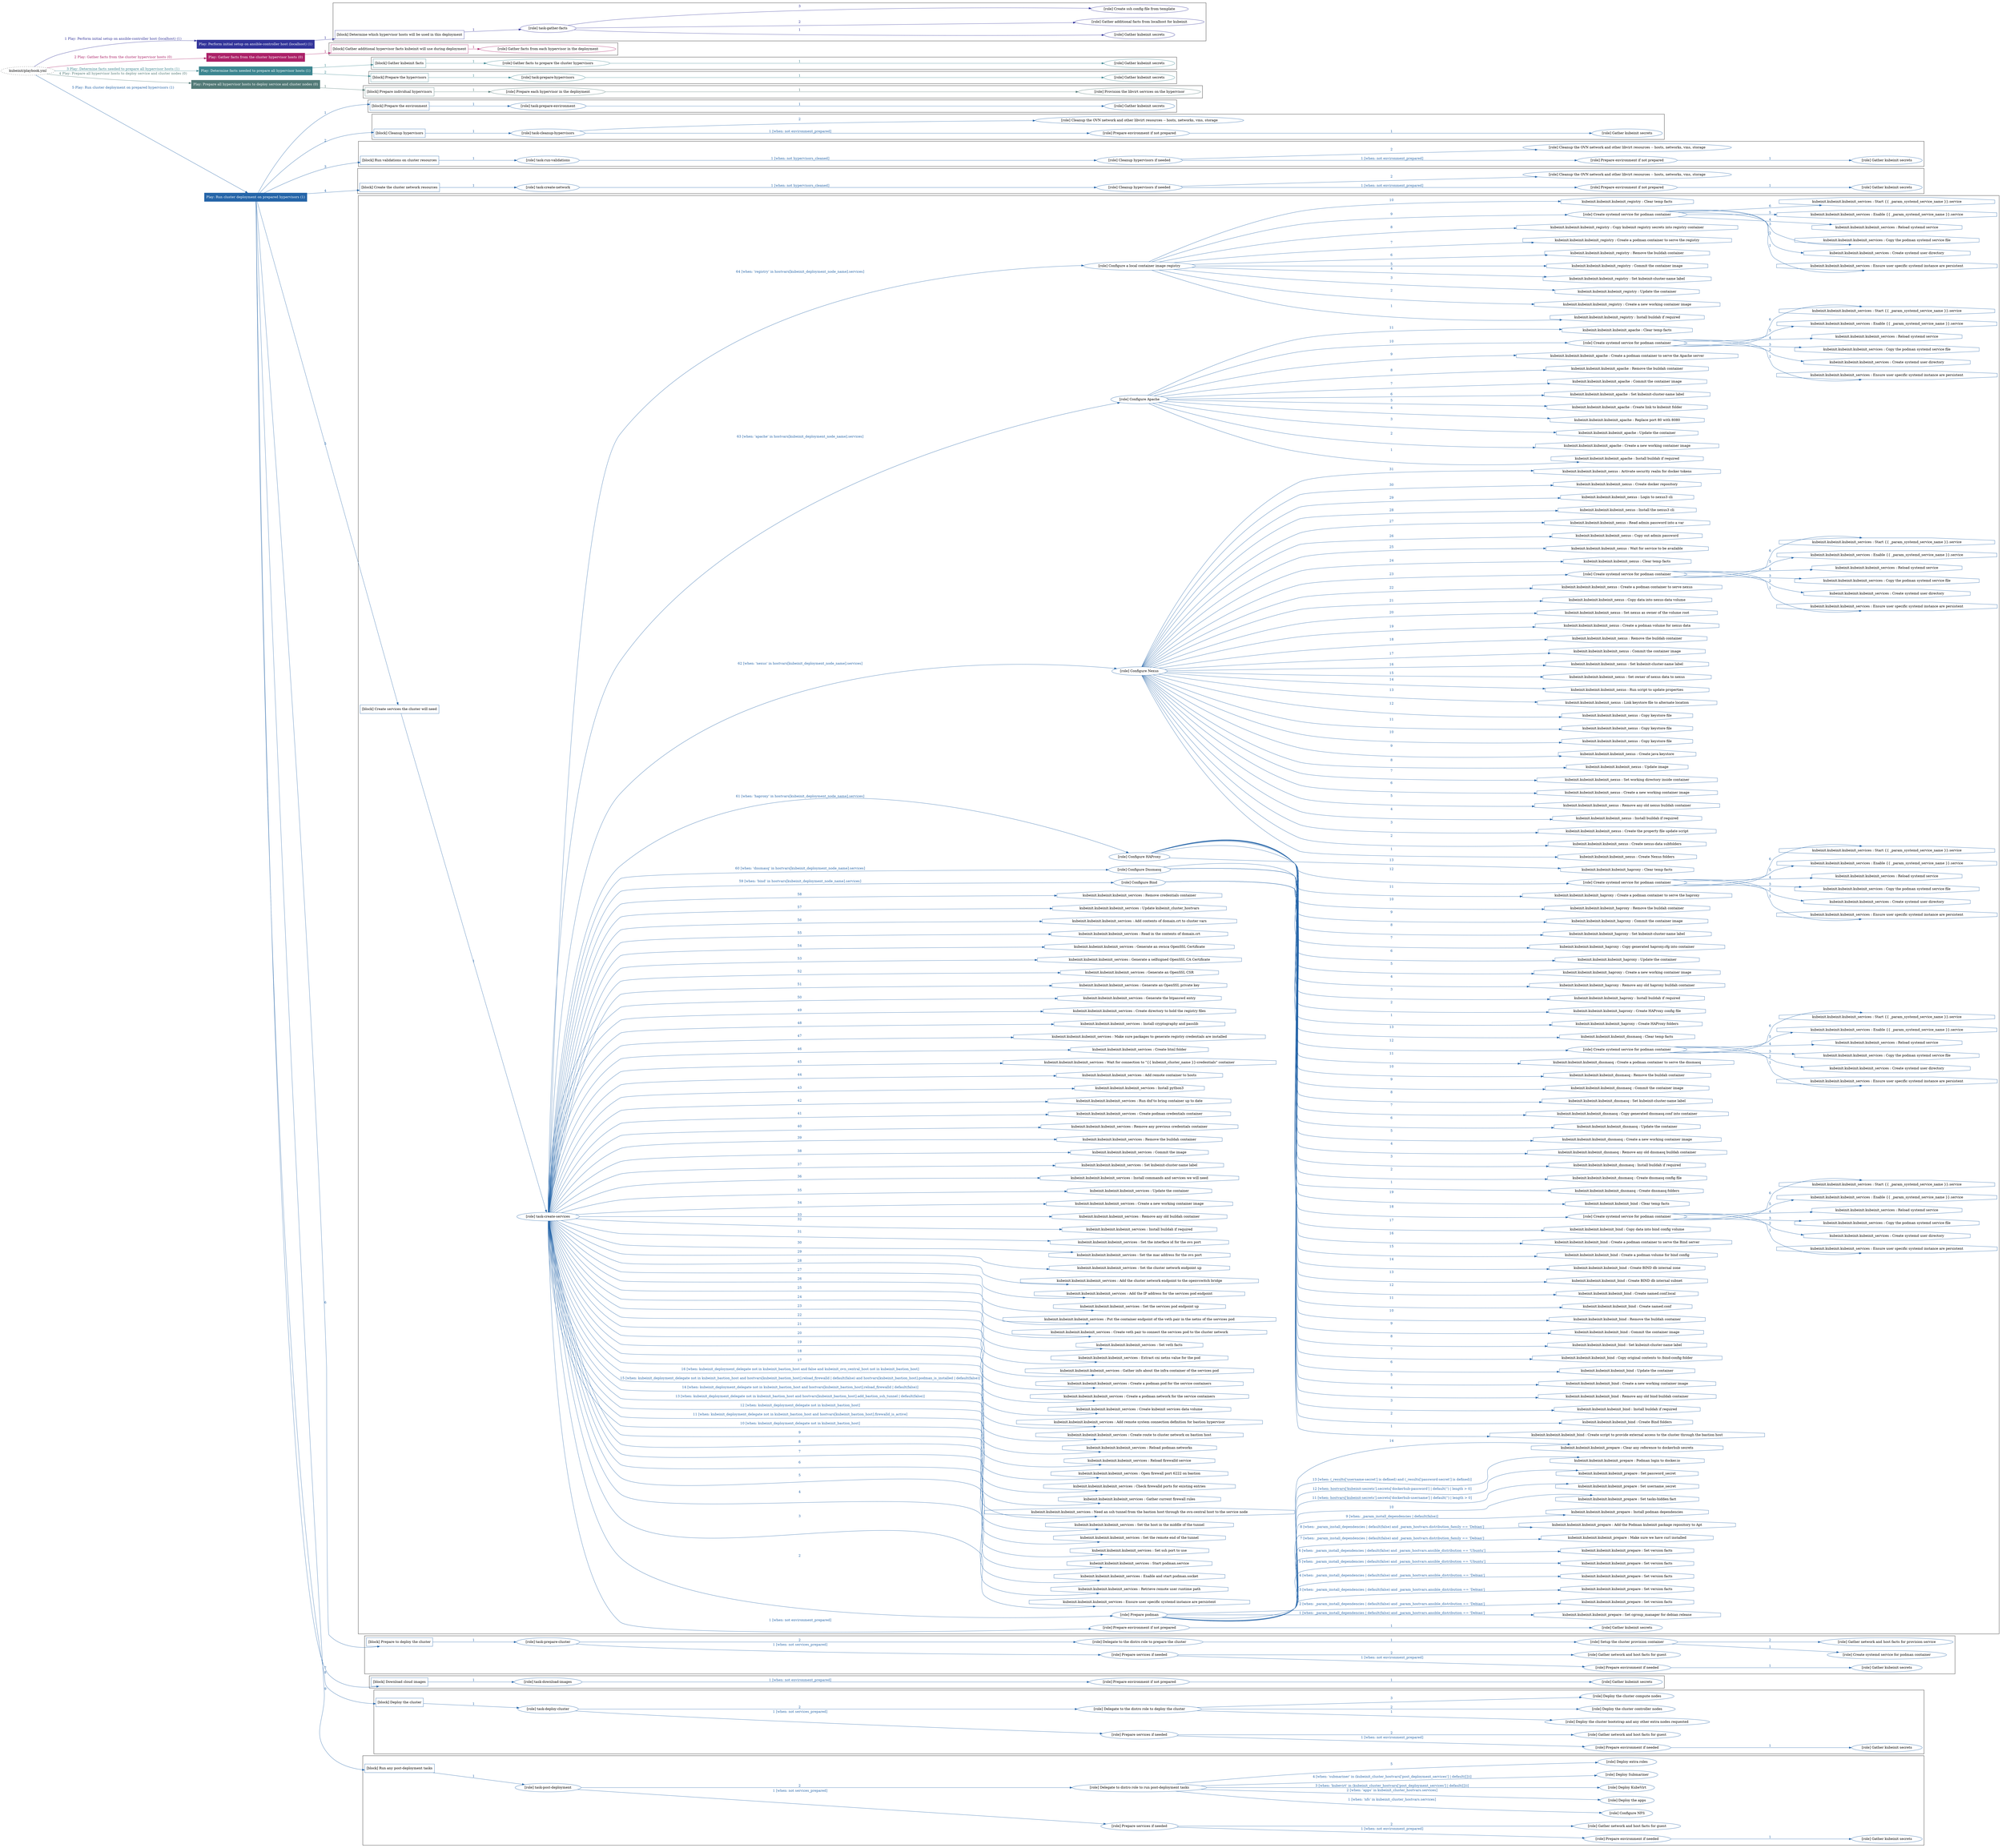 digraph {
	graph [concentrate=true ordering=in rankdir=LR ratio=fill]
	edge [esep=5 sep=10]
	"kubeinit/playbook.yml" [URL="/home/runner/work/kubeinit/kubeinit/kubeinit/playbook.yml" id=playbook_2dd06176 style=dotted]
	"kubeinit/playbook.yml" -> play_56cb5c0c [label="1 Play: Perform initial setup on ansible-controller host (localhost) (1)" color="#32349a" fontcolor="#32349a" id=edge_play_56cb5c0c labeltooltip="1 Play: Perform initial setup on ansible-controller host (localhost) (1)" tooltip="1 Play: Perform initial setup on ansible-controller host (localhost) (1)"]
	subgraph "Play: Perform initial setup on ansible-controller host (localhost) (1)" {
		play_56cb5c0c [label="Play: Perform initial setup on ansible-controller host (localhost) (1)" URL="/home/runner/work/kubeinit/kubeinit/kubeinit/playbook.yml" color="#32349a" fontcolor="#ffffff" id=play_56cb5c0c shape=box style=filled tooltip=localhost]
		play_56cb5c0c -> block_c73fc0e3 [label=1 color="#32349a" fontcolor="#32349a" id=edge_block_c73fc0e3 labeltooltip=1 tooltip=1]
		subgraph cluster_block_c73fc0e3 {
			block_c73fc0e3 [label="[block] Determine which hypervisor hosts will be used in this deployment" URL="/home/runner/work/kubeinit/kubeinit/kubeinit/playbook.yml" color="#32349a" id=block_c73fc0e3 labeltooltip="Determine which hypervisor hosts will be used in this deployment" shape=box tooltip="Determine which hypervisor hosts will be used in this deployment"]
			block_c73fc0e3 -> role_db6746a8 [label="1 " color="#32349a" fontcolor="#32349a" id=edge_role_db6746a8 labeltooltip="1 " tooltip="1 "]
			subgraph "task-gather-facts" {
				role_db6746a8 [label="[role] task-gather-facts" URL="/home/runner/work/kubeinit/kubeinit/kubeinit/playbook.yml" color="#32349a" id=role_db6746a8 tooltip="task-gather-facts"]
				role_db6746a8 -> role_eebdaa67 [label="1 " color="#32349a" fontcolor="#32349a" id=edge_role_eebdaa67 labeltooltip="1 " tooltip="1 "]
				subgraph "Gather kubeinit secrets" {
					role_eebdaa67 [label="[role] Gather kubeinit secrets" URL="/home/runner/.ansible/collections/ansible_collections/kubeinit/kubeinit/roles/kubeinit_prepare/tasks/build_hypervisors_group.yml" color="#32349a" id=role_eebdaa67 tooltip="Gather kubeinit secrets"]
				}
				role_db6746a8 -> role_c749285b [label="2 " color="#32349a" fontcolor="#32349a" id=edge_role_c749285b labeltooltip="2 " tooltip="2 "]
				subgraph "Gather additional facts from localhost for kubeinit" {
					role_c749285b [label="[role] Gather additional facts from localhost for kubeinit" URL="/home/runner/.ansible/collections/ansible_collections/kubeinit/kubeinit/roles/kubeinit_prepare/tasks/build_hypervisors_group.yml" color="#32349a" id=role_c749285b tooltip="Gather additional facts from localhost for kubeinit"]
				}
				role_db6746a8 -> role_ee7c7af7 [label="3 " color="#32349a" fontcolor="#32349a" id=edge_role_ee7c7af7 labeltooltip="3 " tooltip="3 "]
				subgraph "Create ssh config file from template" {
					role_ee7c7af7 [label="[role] Create ssh config file from template" URL="/home/runner/.ansible/collections/ansible_collections/kubeinit/kubeinit/roles/kubeinit_prepare/tasks/build_hypervisors_group.yml" color="#32349a" id=role_ee7c7af7 tooltip="Create ssh config file from template"]
				}
			}
		}
	}
	"kubeinit/playbook.yml" -> play_69f6d317 [label="2 Play: Gather facts from the cluster hypervisor hosts (0)" color="#ab2168" fontcolor="#ab2168" id=edge_play_69f6d317 labeltooltip="2 Play: Gather facts from the cluster hypervisor hosts (0)" tooltip="2 Play: Gather facts from the cluster hypervisor hosts (0)"]
	subgraph "Play: Gather facts from the cluster hypervisor hosts (0)" {
		play_69f6d317 [label="Play: Gather facts from the cluster hypervisor hosts (0)" URL="/home/runner/work/kubeinit/kubeinit/kubeinit/playbook.yml" color="#ab2168" fontcolor="#ffffff" id=play_69f6d317 shape=box style=filled tooltip="Play: Gather facts from the cluster hypervisor hosts (0)"]
		play_69f6d317 -> block_6d77e20e [label=1 color="#ab2168" fontcolor="#ab2168" id=edge_block_6d77e20e labeltooltip=1 tooltip=1]
		subgraph cluster_block_6d77e20e {
			block_6d77e20e [label="[block] Gather additional hypervisor facts kubeinit will use during deployment" URL="/home/runner/work/kubeinit/kubeinit/kubeinit/playbook.yml" color="#ab2168" id=block_6d77e20e labeltooltip="Gather additional hypervisor facts kubeinit will use during deployment" shape=box tooltip="Gather additional hypervisor facts kubeinit will use during deployment"]
			block_6d77e20e -> role_3db2b7a1 [label="1 " color="#ab2168" fontcolor="#ab2168" id=edge_role_3db2b7a1 labeltooltip="1 " tooltip="1 "]
			subgraph "Gather facts from each hypervisor in the deployment" {
				role_3db2b7a1 [label="[role] Gather facts from each hypervisor in the deployment" URL="/home/runner/work/kubeinit/kubeinit/kubeinit/playbook.yml" color="#ab2168" id=role_3db2b7a1 tooltip="Gather facts from each hypervisor in the deployment"]
			}
		}
	}
	"kubeinit/playbook.yml" -> play_71fff114 [label="3 Play: Determine facts needed to prepare all hypervisor hosts (1)" color="#3c8690" fontcolor="#3c8690" id=edge_play_71fff114 labeltooltip="3 Play: Determine facts needed to prepare all hypervisor hosts (1)" tooltip="3 Play: Determine facts needed to prepare all hypervisor hosts (1)"]
	subgraph "Play: Determine facts needed to prepare all hypervisor hosts (1)" {
		play_71fff114 [label="Play: Determine facts needed to prepare all hypervisor hosts (1)" URL="/home/runner/work/kubeinit/kubeinit/kubeinit/playbook.yml" color="#3c8690" fontcolor="#ffffff" id=play_71fff114 shape=box style=filled tooltip=localhost]
		play_71fff114 -> block_8a07d4e0 [label=1 color="#3c8690" fontcolor="#3c8690" id=edge_block_8a07d4e0 labeltooltip=1 tooltip=1]
		subgraph cluster_block_8a07d4e0 {
			block_8a07d4e0 [label="[block] Gather kubeinit facts" URL="/home/runner/work/kubeinit/kubeinit/kubeinit/playbook.yml" color="#3c8690" id=block_8a07d4e0 labeltooltip="Gather kubeinit facts" shape=box tooltip="Gather kubeinit facts"]
			block_8a07d4e0 -> role_1e698e2d [label="1 " color="#3c8690" fontcolor="#3c8690" id=edge_role_1e698e2d labeltooltip="1 " tooltip="1 "]
			subgraph "Gather facts to prepare the cluster hypervisors" {
				role_1e698e2d [label="[role] Gather facts to prepare the cluster hypervisors" URL="/home/runner/work/kubeinit/kubeinit/kubeinit/playbook.yml" color="#3c8690" id=role_1e698e2d tooltip="Gather facts to prepare the cluster hypervisors"]
				role_1e698e2d -> role_41fee251 [label="1 " color="#3c8690" fontcolor="#3c8690" id=edge_role_41fee251 labeltooltip="1 " tooltip="1 "]
				subgraph "Gather kubeinit secrets" {
					role_41fee251 [label="[role] Gather kubeinit secrets" URL="/home/runner/.ansible/collections/ansible_collections/kubeinit/kubeinit/roles/kubeinit_prepare/tasks/gather_kubeinit_facts.yml" color="#3c8690" id=role_41fee251 tooltip="Gather kubeinit secrets"]
				}
			}
		}
		play_71fff114 -> block_e3002771 [label=2 color="#3c8690" fontcolor="#3c8690" id=edge_block_e3002771 labeltooltip=2 tooltip=2]
		subgraph cluster_block_e3002771 {
			block_e3002771 [label="[block] Prepare the hypervisors" URL="/home/runner/work/kubeinit/kubeinit/kubeinit/playbook.yml" color="#3c8690" id=block_e3002771 labeltooltip="Prepare the hypervisors" shape=box tooltip="Prepare the hypervisors"]
			block_e3002771 -> role_7f560008 [label="1 " color="#3c8690" fontcolor="#3c8690" id=edge_role_7f560008 labeltooltip="1 " tooltip="1 "]
			subgraph "task-prepare-hypervisors" {
				role_7f560008 [label="[role] task-prepare-hypervisors" URL="/home/runner/work/kubeinit/kubeinit/kubeinit/playbook.yml" color="#3c8690" id=role_7f560008 tooltip="task-prepare-hypervisors"]
				role_7f560008 -> role_80af3fc4 [label="1 " color="#3c8690" fontcolor="#3c8690" id=edge_role_80af3fc4 labeltooltip="1 " tooltip="1 "]
				subgraph "Gather kubeinit secrets" {
					role_80af3fc4 [label="[role] Gather kubeinit secrets" URL="/home/runner/.ansible/collections/ansible_collections/kubeinit/kubeinit/roles/kubeinit_prepare/tasks/gather_kubeinit_facts.yml" color="#3c8690" id=role_80af3fc4 tooltip="Gather kubeinit secrets"]
				}
			}
		}
	}
	"kubeinit/playbook.yml" -> play_7878b811 [label="4 Play: Prepare all hypervisor hosts to deploy service and cluster nodes (0)" color="#527a77" fontcolor="#527a77" id=edge_play_7878b811 labeltooltip="4 Play: Prepare all hypervisor hosts to deploy service and cluster nodes (0)" tooltip="4 Play: Prepare all hypervisor hosts to deploy service and cluster nodes (0)"]
	subgraph "Play: Prepare all hypervisor hosts to deploy service and cluster nodes (0)" {
		play_7878b811 [label="Play: Prepare all hypervisor hosts to deploy service and cluster nodes (0)" URL="/home/runner/work/kubeinit/kubeinit/kubeinit/playbook.yml" color="#527a77" fontcolor="#ffffff" id=play_7878b811 shape=box style=filled tooltip="Play: Prepare all hypervisor hosts to deploy service and cluster nodes (0)"]
		play_7878b811 -> block_cd03b350 [label=1 color="#527a77" fontcolor="#527a77" id=edge_block_cd03b350 labeltooltip=1 tooltip=1]
		subgraph cluster_block_cd03b350 {
			block_cd03b350 [label="[block] Prepare individual hypervisors" URL="/home/runner/work/kubeinit/kubeinit/kubeinit/playbook.yml" color="#527a77" id=block_cd03b350 labeltooltip="Prepare individual hypervisors" shape=box tooltip="Prepare individual hypervisors"]
			block_cd03b350 -> role_10e34f34 [label="1 " color="#527a77" fontcolor="#527a77" id=edge_role_10e34f34 labeltooltip="1 " tooltip="1 "]
			subgraph "Prepare each hypervisor in the deployment" {
				role_10e34f34 [label="[role] Prepare each hypervisor in the deployment" URL="/home/runner/work/kubeinit/kubeinit/kubeinit/playbook.yml" color="#527a77" id=role_10e34f34 tooltip="Prepare each hypervisor in the deployment"]
				role_10e34f34 -> role_de462f01 [label="1 " color="#527a77" fontcolor="#527a77" id=edge_role_de462f01 labeltooltip="1 " tooltip="1 "]
				subgraph "Provision the libvirt services on the hypervisor" {
					role_de462f01 [label="[role] Provision the libvirt services on the hypervisor" URL="/home/runner/.ansible/collections/ansible_collections/kubeinit/kubeinit/roles/kubeinit_prepare/tasks/prepare_hypervisor.yml" color="#527a77" id=role_de462f01 tooltip="Provision the libvirt services on the hypervisor"]
				}
			}
		}
	}
	"kubeinit/playbook.yml" -> play_06163514 [label="5 Play: Run cluster deployment on prepared hypervisors (1)" color="#2464a8" fontcolor="#2464a8" id=edge_play_06163514 labeltooltip="5 Play: Run cluster deployment on prepared hypervisors (1)" tooltip="5 Play: Run cluster deployment on prepared hypervisors (1)"]
	subgraph "Play: Run cluster deployment on prepared hypervisors (1)" {
		play_06163514 [label="Play: Run cluster deployment on prepared hypervisors (1)" URL="/home/runner/work/kubeinit/kubeinit/kubeinit/playbook.yml" color="#2464a8" fontcolor="#ffffff" id=play_06163514 shape=box style=filled tooltip=localhost]
		play_06163514 -> block_ef06805d [label=1 color="#2464a8" fontcolor="#2464a8" id=edge_block_ef06805d labeltooltip=1 tooltip=1]
		subgraph cluster_block_ef06805d {
			block_ef06805d [label="[block] Prepare the environment" URL="/home/runner/work/kubeinit/kubeinit/kubeinit/playbook.yml" color="#2464a8" id=block_ef06805d labeltooltip="Prepare the environment" shape=box tooltip="Prepare the environment"]
			block_ef06805d -> role_608df0e7 [label="1 " color="#2464a8" fontcolor="#2464a8" id=edge_role_608df0e7 labeltooltip="1 " tooltip="1 "]
			subgraph "task-prepare-environment" {
				role_608df0e7 [label="[role] task-prepare-environment" URL="/home/runner/work/kubeinit/kubeinit/kubeinit/playbook.yml" color="#2464a8" id=role_608df0e7 tooltip="task-prepare-environment"]
				role_608df0e7 -> role_41c89e26 [label="1 " color="#2464a8" fontcolor="#2464a8" id=edge_role_41c89e26 labeltooltip="1 " tooltip="1 "]
				subgraph "Gather kubeinit secrets" {
					role_41c89e26 [label="[role] Gather kubeinit secrets" URL="/home/runner/.ansible/collections/ansible_collections/kubeinit/kubeinit/roles/kubeinit_prepare/tasks/gather_kubeinit_facts.yml" color="#2464a8" id=role_41c89e26 tooltip="Gather kubeinit secrets"]
				}
			}
		}
		play_06163514 -> block_4503612c [label=2 color="#2464a8" fontcolor="#2464a8" id=edge_block_4503612c labeltooltip=2 tooltip=2]
		subgraph cluster_block_4503612c {
			block_4503612c [label="[block] Cleanup hypervisors" URL="/home/runner/work/kubeinit/kubeinit/kubeinit/playbook.yml" color="#2464a8" id=block_4503612c labeltooltip="Cleanup hypervisors" shape=box tooltip="Cleanup hypervisors"]
			block_4503612c -> role_1f00ad19 [label="1 " color="#2464a8" fontcolor="#2464a8" id=edge_role_1f00ad19 labeltooltip="1 " tooltip="1 "]
			subgraph "task-cleanup-hypervisors" {
				role_1f00ad19 [label="[role] task-cleanup-hypervisors" URL="/home/runner/work/kubeinit/kubeinit/kubeinit/playbook.yml" color="#2464a8" id=role_1f00ad19 tooltip="task-cleanup-hypervisors"]
				role_1f00ad19 -> role_a5ecec91 [label="1 [when: not environment_prepared]" color="#2464a8" fontcolor="#2464a8" id=edge_role_a5ecec91 labeltooltip="1 [when: not environment_prepared]" tooltip="1 [when: not environment_prepared]"]
				subgraph "Prepare environment if not prepared" {
					role_a5ecec91 [label="[role] Prepare environment if not prepared" URL="/home/runner/.ansible/collections/ansible_collections/kubeinit/kubeinit/roles/kubeinit_prepare/tasks/cleanup_hypervisors.yml" color="#2464a8" id=role_a5ecec91 tooltip="Prepare environment if not prepared"]
					role_a5ecec91 -> role_17fd2cf3 [label="1 " color="#2464a8" fontcolor="#2464a8" id=edge_role_17fd2cf3 labeltooltip="1 " tooltip="1 "]
					subgraph "Gather kubeinit secrets" {
						role_17fd2cf3 [label="[role] Gather kubeinit secrets" URL="/home/runner/.ansible/collections/ansible_collections/kubeinit/kubeinit/roles/kubeinit_prepare/tasks/gather_kubeinit_facts.yml" color="#2464a8" id=role_17fd2cf3 tooltip="Gather kubeinit secrets"]
					}
				}
				role_1f00ad19 -> role_dde3c176 [label="2 " color="#2464a8" fontcolor="#2464a8" id=edge_role_dde3c176 labeltooltip="2 " tooltip="2 "]
				subgraph "Cleanup the OVN network and other libvirt resources -- hosts, networks, vms, storage" {
					role_dde3c176 [label="[role] Cleanup the OVN network and other libvirt resources -- hosts, networks, vms, storage" URL="/home/runner/.ansible/collections/ansible_collections/kubeinit/kubeinit/roles/kubeinit_prepare/tasks/cleanup_hypervisors.yml" color="#2464a8" id=role_dde3c176 tooltip="Cleanup the OVN network and other libvirt resources -- hosts, networks, vms, storage"]
				}
			}
		}
		play_06163514 -> block_a304f96e [label=3 color="#2464a8" fontcolor="#2464a8" id=edge_block_a304f96e labeltooltip=3 tooltip=3]
		subgraph cluster_block_a304f96e {
			block_a304f96e [label="[block] Run validations on cluster resources" URL="/home/runner/work/kubeinit/kubeinit/kubeinit/playbook.yml" color="#2464a8" id=block_a304f96e labeltooltip="Run validations on cluster resources" shape=box tooltip="Run validations on cluster resources"]
			block_a304f96e -> role_b7931b7a [label="1 " color="#2464a8" fontcolor="#2464a8" id=edge_role_b7931b7a labeltooltip="1 " tooltip="1 "]
			subgraph "task-run-validations" {
				role_b7931b7a [label="[role] task-run-validations" URL="/home/runner/work/kubeinit/kubeinit/kubeinit/playbook.yml" color="#2464a8" id=role_b7931b7a tooltip="task-run-validations"]
				role_b7931b7a -> role_df3018b8 [label="1 [when: not hypervisors_cleaned]" color="#2464a8" fontcolor="#2464a8" id=edge_role_df3018b8 labeltooltip="1 [when: not hypervisors_cleaned]" tooltip="1 [when: not hypervisors_cleaned]"]
				subgraph "Cleanup hypervisors if needed" {
					role_df3018b8 [label="[role] Cleanup hypervisors if needed" URL="/home/runner/.ansible/collections/ansible_collections/kubeinit/kubeinit/roles/kubeinit_validations/tasks/main.yml" color="#2464a8" id=role_df3018b8 tooltip="Cleanup hypervisors if needed"]
					role_df3018b8 -> role_a646a6c3 [label="1 [when: not environment_prepared]" color="#2464a8" fontcolor="#2464a8" id=edge_role_a646a6c3 labeltooltip="1 [when: not environment_prepared]" tooltip="1 [when: not environment_prepared]"]
					subgraph "Prepare environment if not prepared" {
						role_a646a6c3 [label="[role] Prepare environment if not prepared" URL="/home/runner/.ansible/collections/ansible_collections/kubeinit/kubeinit/roles/kubeinit_prepare/tasks/cleanup_hypervisors.yml" color="#2464a8" id=role_a646a6c3 tooltip="Prepare environment if not prepared"]
						role_a646a6c3 -> role_419d08f7 [label="1 " color="#2464a8" fontcolor="#2464a8" id=edge_role_419d08f7 labeltooltip="1 " tooltip="1 "]
						subgraph "Gather kubeinit secrets" {
							role_419d08f7 [label="[role] Gather kubeinit secrets" URL="/home/runner/.ansible/collections/ansible_collections/kubeinit/kubeinit/roles/kubeinit_prepare/tasks/gather_kubeinit_facts.yml" color="#2464a8" id=role_419d08f7 tooltip="Gather kubeinit secrets"]
						}
					}
					role_df3018b8 -> role_deba3d60 [label="2 " color="#2464a8" fontcolor="#2464a8" id=edge_role_deba3d60 labeltooltip="2 " tooltip="2 "]
					subgraph "Cleanup the OVN network and other libvirt resources -- hosts, networks, vms, storage" {
						role_deba3d60 [label="[role] Cleanup the OVN network and other libvirt resources -- hosts, networks, vms, storage" URL="/home/runner/.ansible/collections/ansible_collections/kubeinit/kubeinit/roles/kubeinit_prepare/tasks/cleanup_hypervisors.yml" color="#2464a8" id=role_deba3d60 tooltip="Cleanup the OVN network and other libvirt resources -- hosts, networks, vms, storage"]
					}
				}
			}
		}
		play_06163514 -> block_03b35eb7 [label=4 color="#2464a8" fontcolor="#2464a8" id=edge_block_03b35eb7 labeltooltip=4 tooltip=4]
		subgraph cluster_block_03b35eb7 {
			block_03b35eb7 [label="[block] Create the cluster network resources" URL="/home/runner/work/kubeinit/kubeinit/kubeinit/playbook.yml" color="#2464a8" id=block_03b35eb7 labeltooltip="Create the cluster network resources" shape=box tooltip="Create the cluster network resources"]
			block_03b35eb7 -> role_2b85ba84 [label="1 " color="#2464a8" fontcolor="#2464a8" id=edge_role_2b85ba84 labeltooltip="1 " tooltip="1 "]
			subgraph "task-create-network" {
				role_2b85ba84 [label="[role] task-create-network" URL="/home/runner/work/kubeinit/kubeinit/kubeinit/playbook.yml" color="#2464a8" id=role_2b85ba84 tooltip="task-create-network"]
				role_2b85ba84 -> role_ec2ccf90 [label="1 [when: not hypervisors_cleaned]" color="#2464a8" fontcolor="#2464a8" id=edge_role_ec2ccf90 labeltooltip="1 [when: not hypervisors_cleaned]" tooltip="1 [when: not hypervisors_cleaned]"]
				subgraph "Cleanup hypervisors if needed" {
					role_ec2ccf90 [label="[role] Cleanup hypervisors if needed" URL="/home/runner/.ansible/collections/ansible_collections/kubeinit/kubeinit/roles/kubeinit_libvirt/tasks/create_network.yml" color="#2464a8" id=role_ec2ccf90 tooltip="Cleanup hypervisors if needed"]
					role_ec2ccf90 -> role_15861853 [label="1 [when: not environment_prepared]" color="#2464a8" fontcolor="#2464a8" id=edge_role_15861853 labeltooltip="1 [when: not environment_prepared]" tooltip="1 [when: not environment_prepared]"]
					subgraph "Prepare environment if not prepared" {
						role_15861853 [label="[role] Prepare environment if not prepared" URL="/home/runner/.ansible/collections/ansible_collections/kubeinit/kubeinit/roles/kubeinit_prepare/tasks/cleanup_hypervisors.yml" color="#2464a8" id=role_15861853 tooltip="Prepare environment if not prepared"]
						role_15861853 -> role_01dd1894 [label="1 " color="#2464a8" fontcolor="#2464a8" id=edge_role_01dd1894 labeltooltip="1 " tooltip="1 "]
						subgraph "Gather kubeinit secrets" {
							role_01dd1894 [label="[role] Gather kubeinit secrets" URL="/home/runner/.ansible/collections/ansible_collections/kubeinit/kubeinit/roles/kubeinit_prepare/tasks/gather_kubeinit_facts.yml" color="#2464a8" id=role_01dd1894 tooltip="Gather kubeinit secrets"]
						}
					}
					role_ec2ccf90 -> role_24b0a1b7 [label="2 " color="#2464a8" fontcolor="#2464a8" id=edge_role_24b0a1b7 labeltooltip="2 " tooltip="2 "]
					subgraph "Cleanup the OVN network and other libvirt resources -- hosts, networks, vms, storage" {
						role_24b0a1b7 [label="[role] Cleanup the OVN network and other libvirt resources -- hosts, networks, vms, storage" URL="/home/runner/.ansible/collections/ansible_collections/kubeinit/kubeinit/roles/kubeinit_prepare/tasks/cleanup_hypervisors.yml" color="#2464a8" id=role_24b0a1b7 tooltip="Cleanup the OVN network and other libvirt resources -- hosts, networks, vms, storage"]
					}
				}
			}
		}
		play_06163514 -> block_d7d4437e [label=5 color="#2464a8" fontcolor="#2464a8" id=edge_block_d7d4437e labeltooltip=5 tooltip=5]
		subgraph cluster_block_d7d4437e {
			block_d7d4437e [label="[block] Create services the cluster will need" URL="/home/runner/work/kubeinit/kubeinit/kubeinit/playbook.yml" color="#2464a8" id=block_d7d4437e labeltooltip="Create services the cluster will need" shape=box tooltip="Create services the cluster will need"]
			block_d7d4437e -> role_c40322b3 [label="1 " color="#2464a8" fontcolor="#2464a8" id=edge_role_c40322b3 labeltooltip="1 " tooltip="1 "]
			subgraph "task-create-services" {
				role_c40322b3 [label="[role] task-create-services" URL="/home/runner/work/kubeinit/kubeinit/kubeinit/playbook.yml" color="#2464a8" id=role_c40322b3 tooltip="task-create-services"]
				role_c40322b3 -> role_af23f64f [label="1 [when: not environment_prepared]" color="#2464a8" fontcolor="#2464a8" id=edge_role_af23f64f labeltooltip="1 [when: not environment_prepared]" tooltip="1 [when: not environment_prepared]"]
				subgraph "Prepare environment if not prepared" {
					role_af23f64f [label="[role] Prepare environment if not prepared" URL="/home/runner/.ansible/collections/ansible_collections/kubeinit/kubeinit/roles/kubeinit_services/tasks/main.yml" color="#2464a8" id=role_af23f64f tooltip="Prepare environment if not prepared"]
					role_af23f64f -> role_df215de5 [label="1 " color="#2464a8" fontcolor="#2464a8" id=edge_role_df215de5 labeltooltip="1 " tooltip="1 "]
					subgraph "Gather kubeinit secrets" {
						role_df215de5 [label="[role] Gather kubeinit secrets" URL="/home/runner/.ansible/collections/ansible_collections/kubeinit/kubeinit/roles/kubeinit_prepare/tasks/gather_kubeinit_facts.yml" color="#2464a8" id=role_df215de5 tooltip="Gather kubeinit secrets"]
					}
				}
				role_c40322b3 -> role_525eb2e2 [label="2 " color="#2464a8" fontcolor="#2464a8" id=edge_role_525eb2e2 labeltooltip="2 " tooltip="2 "]
				subgraph "Prepare podman" {
					role_525eb2e2 [label="[role] Prepare podman" URL="/home/runner/.ansible/collections/ansible_collections/kubeinit/kubeinit/roles/kubeinit_services/tasks/00_create_service_pod.yml" color="#2464a8" id=role_525eb2e2 tooltip="Prepare podman"]
					task_f7cd5616 [label="kubeinit.kubeinit.kubeinit_prepare : Set cgroup_manager for debian release" URL="/home/runner/.ansible/collections/ansible_collections/kubeinit/kubeinit/roles/kubeinit_prepare/tasks/prepare_podman.yml" color="#2464a8" id=task_f7cd5616 shape=octagon tooltip="kubeinit.kubeinit.kubeinit_prepare : Set cgroup_manager for debian release"]
					role_525eb2e2 -> task_f7cd5616 [label="1 [when: _param_install_dependencies | default(false) and _param_hostvars.ansible_distribution == 'Debian']" color="#2464a8" fontcolor="#2464a8" id=edge_task_f7cd5616 labeltooltip="1 [when: _param_install_dependencies | default(false) and _param_hostvars.ansible_distribution == 'Debian']" tooltip="1 [when: _param_install_dependencies | default(false) and _param_hostvars.ansible_distribution == 'Debian']"]
					task_d2aebfe3 [label="kubeinit.kubeinit.kubeinit_prepare : Set version facts" URL="/home/runner/.ansible/collections/ansible_collections/kubeinit/kubeinit/roles/kubeinit_prepare/tasks/prepare_podman.yml" color="#2464a8" id=task_d2aebfe3 shape=octagon tooltip="kubeinit.kubeinit.kubeinit_prepare : Set version facts"]
					role_525eb2e2 -> task_d2aebfe3 [label="2 [when: _param_install_dependencies | default(false) and _param_hostvars.ansible_distribution == 'Debian']" color="#2464a8" fontcolor="#2464a8" id=edge_task_d2aebfe3 labeltooltip="2 [when: _param_install_dependencies | default(false) and _param_hostvars.ansible_distribution == 'Debian']" tooltip="2 [when: _param_install_dependencies | default(false) and _param_hostvars.ansible_distribution == 'Debian']"]
					task_07e56449 [label="kubeinit.kubeinit.kubeinit_prepare : Set version facts" URL="/home/runner/.ansible/collections/ansible_collections/kubeinit/kubeinit/roles/kubeinit_prepare/tasks/prepare_podman.yml" color="#2464a8" id=task_07e56449 shape=octagon tooltip="kubeinit.kubeinit.kubeinit_prepare : Set version facts"]
					role_525eb2e2 -> task_07e56449 [label="3 [when: _param_install_dependencies | default(false) and _param_hostvars.ansible_distribution == 'Debian']" color="#2464a8" fontcolor="#2464a8" id=edge_task_07e56449 labeltooltip="3 [when: _param_install_dependencies | default(false) and _param_hostvars.ansible_distribution == 'Debian']" tooltip="3 [when: _param_install_dependencies | default(false) and _param_hostvars.ansible_distribution == 'Debian']"]
					task_cf023ca7 [label="kubeinit.kubeinit.kubeinit_prepare : Set version facts" URL="/home/runner/.ansible/collections/ansible_collections/kubeinit/kubeinit/roles/kubeinit_prepare/tasks/prepare_podman.yml" color="#2464a8" id=task_cf023ca7 shape=octagon tooltip="kubeinit.kubeinit.kubeinit_prepare : Set version facts"]
					role_525eb2e2 -> task_cf023ca7 [label="4 [when: _param_install_dependencies | default(false) and _param_hostvars.ansible_distribution == 'Debian']" color="#2464a8" fontcolor="#2464a8" id=edge_task_cf023ca7 labeltooltip="4 [when: _param_install_dependencies | default(false) and _param_hostvars.ansible_distribution == 'Debian']" tooltip="4 [when: _param_install_dependencies | default(false) and _param_hostvars.ansible_distribution == 'Debian']"]
					task_cfa6497d [label="kubeinit.kubeinit.kubeinit_prepare : Set version facts" URL="/home/runner/.ansible/collections/ansible_collections/kubeinit/kubeinit/roles/kubeinit_prepare/tasks/prepare_podman.yml" color="#2464a8" id=task_cfa6497d shape=octagon tooltip="kubeinit.kubeinit.kubeinit_prepare : Set version facts"]
					role_525eb2e2 -> task_cfa6497d [label="5 [when: _param_install_dependencies | default(false) and _param_hostvars.ansible_distribution == 'Ubuntu']" color="#2464a8" fontcolor="#2464a8" id=edge_task_cfa6497d labeltooltip="5 [when: _param_install_dependencies | default(false) and _param_hostvars.ansible_distribution == 'Ubuntu']" tooltip="5 [when: _param_install_dependencies | default(false) and _param_hostvars.ansible_distribution == 'Ubuntu']"]
					task_3caf268c [label="kubeinit.kubeinit.kubeinit_prepare : Set version facts" URL="/home/runner/.ansible/collections/ansible_collections/kubeinit/kubeinit/roles/kubeinit_prepare/tasks/prepare_podman.yml" color="#2464a8" id=task_3caf268c shape=octagon tooltip="kubeinit.kubeinit.kubeinit_prepare : Set version facts"]
					role_525eb2e2 -> task_3caf268c [label="6 [when: _param_install_dependencies | default(false) and _param_hostvars.ansible_distribution == 'Ubuntu']" color="#2464a8" fontcolor="#2464a8" id=edge_task_3caf268c labeltooltip="6 [when: _param_install_dependencies | default(false) and _param_hostvars.ansible_distribution == 'Ubuntu']" tooltip="6 [when: _param_install_dependencies | default(false) and _param_hostvars.ansible_distribution == 'Ubuntu']"]
					task_c660629d [label="kubeinit.kubeinit.kubeinit_prepare : Make sure we have curl installed" URL="/home/runner/.ansible/collections/ansible_collections/kubeinit/kubeinit/roles/kubeinit_prepare/tasks/prepare_podman.yml" color="#2464a8" id=task_c660629d shape=octagon tooltip="kubeinit.kubeinit.kubeinit_prepare : Make sure we have curl installed"]
					role_525eb2e2 -> task_c660629d [label="7 [when: _param_install_dependencies | default(false) and _param_hostvars.distribution_family == 'Debian']" color="#2464a8" fontcolor="#2464a8" id=edge_task_c660629d labeltooltip="7 [when: _param_install_dependencies | default(false) and _param_hostvars.distribution_family == 'Debian']" tooltip="7 [when: _param_install_dependencies | default(false) and _param_hostvars.distribution_family == 'Debian']"]
					task_9b843655 [label="kubeinit.kubeinit.kubeinit_prepare : Add the Podman kubeinit package repository to Apt" URL="/home/runner/.ansible/collections/ansible_collections/kubeinit/kubeinit/roles/kubeinit_prepare/tasks/prepare_podman.yml" color="#2464a8" id=task_9b843655 shape=octagon tooltip="kubeinit.kubeinit.kubeinit_prepare : Add the Podman kubeinit package repository to Apt"]
					role_525eb2e2 -> task_9b843655 [label="8 [when: _param_install_dependencies | default(false) and _param_hostvars.distribution_family == 'Debian']" color="#2464a8" fontcolor="#2464a8" id=edge_task_9b843655 labeltooltip="8 [when: _param_install_dependencies | default(false) and _param_hostvars.distribution_family == 'Debian']" tooltip="8 [when: _param_install_dependencies | default(false) and _param_hostvars.distribution_family == 'Debian']"]
					task_c41d91e6 [label="kubeinit.kubeinit.kubeinit_prepare : Install podman dependencies" URL="/home/runner/.ansible/collections/ansible_collections/kubeinit/kubeinit/roles/kubeinit_prepare/tasks/prepare_podman.yml" color="#2464a8" id=task_c41d91e6 shape=octagon tooltip="kubeinit.kubeinit.kubeinit_prepare : Install podman dependencies"]
					role_525eb2e2 -> task_c41d91e6 [label="9 [when: _param_install_dependencies | default(false)]" color="#2464a8" fontcolor="#2464a8" id=edge_task_c41d91e6 labeltooltip="9 [when: _param_install_dependencies | default(false)]" tooltip="9 [when: _param_install_dependencies | default(false)]"]
					task_50ccee95 [label="kubeinit.kubeinit.kubeinit_prepare : Set tasks-hidden fact" URL="/home/runner/.ansible/collections/ansible_collections/kubeinit/kubeinit/roles/kubeinit_prepare/tasks/prepare_podman.yml" color="#2464a8" id=task_50ccee95 shape=octagon tooltip="kubeinit.kubeinit.kubeinit_prepare : Set tasks-hidden fact"]
					role_525eb2e2 -> task_50ccee95 [label="10 " color="#2464a8" fontcolor="#2464a8" id=edge_task_50ccee95 labeltooltip="10 " tooltip="10 "]
					task_3cb5ed3c [label="kubeinit.kubeinit.kubeinit_prepare : Set username_secret" URL="/home/runner/.ansible/collections/ansible_collections/kubeinit/kubeinit/roles/kubeinit_prepare/tasks/prepare_podman.yml" color="#2464a8" id=task_3cb5ed3c shape=octagon tooltip="kubeinit.kubeinit.kubeinit_prepare : Set username_secret"]
					role_525eb2e2 -> task_3cb5ed3c [label="11 [when: hostvars['kubeinit-secrets'].secrets['dockerhub-username'] | default('') | length > 0]" color="#2464a8" fontcolor="#2464a8" id=edge_task_3cb5ed3c labeltooltip="11 [when: hostvars['kubeinit-secrets'].secrets['dockerhub-username'] | default('') | length > 0]" tooltip="11 [when: hostvars['kubeinit-secrets'].secrets['dockerhub-username'] | default('') | length > 0]"]
					task_2b20870b [label="kubeinit.kubeinit.kubeinit_prepare : Set password_secret" URL="/home/runner/.ansible/collections/ansible_collections/kubeinit/kubeinit/roles/kubeinit_prepare/tasks/prepare_podman.yml" color="#2464a8" id=task_2b20870b shape=octagon tooltip="kubeinit.kubeinit.kubeinit_prepare : Set password_secret"]
					role_525eb2e2 -> task_2b20870b [label="12 [when: hostvars['kubeinit-secrets'].secrets['dockerhub-password'] | default('') | length > 0]" color="#2464a8" fontcolor="#2464a8" id=edge_task_2b20870b labeltooltip="12 [when: hostvars['kubeinit-secrets'].secrets['dockerhub-password'] | default('') | length > 0]" tooltip="12 [when: hostvars['kubeinit-secrets'].secrets['dockerhub-password'] | default('') | length > 0]"]
					task_6e0abd77 [label="kubeinit.kubeinit.kubeinit_prepare : Podman login to docker.io" URL="/home/runner/.ansible/collections/ansible_collections/kubeinit/kubeinit/roles/kubeinit_prepare/tasks/prepare_podman.yml" color="#2464a8" id=task_6e0abd77 shape=octagon tooltip="kubeinit.kubeinit.kubeinit_prepare : Podman login to docker.io"]
					role_525eb2e2 -> task_6e0abd77 [label="13 [when: (_results['username-secret'] is defined) and (_results['password-secret'] is defined)]" color="#2464a8" fontcolor="#2464a8" id=edge_task_6e0abd77 labeltooltip="13 [when: (_results['username-secret'] is defined) and (_results['password-secret'] is defined)]" tooltip="13 [when: (_results['username-secret'] is defined) and (_results['password-secret'] is defined)]"]
					task_5a23604c [label="kubeinit.kubeinit.kubeinit_prepare : Clear any reference to dockerhub secrets" URL="/home/runner/.ansible/collections/ansible_collections/kubeinit/kubeinit/roles/kubeinit_prepare/tasks/prepare_podman.yml" color="#2464a8" id=task_5a23604c shape=octagon tooltip="kubeinit.kubeinit.kubeinit_prepare : Clear any reference to dockerhub secrets"]
					role_525eb2e2 -> task_5a23604c [label="14 " color="#2464a8" fontcolor="#2464a8" id=edge_task_5a23604c labeltooltip="14 " tooltip="14 "]
				}
				task_4a13f5e5 [label="kubeinit.kubeinit.kubeinit_services : Ensure user specific systemd instance are persistent" URL="/home/runner/.ansible/collections/ansible_collections/kubeinit/kubeinit/roles/kubeinit_services/tasks/00_create_service_pod.yml" color="#2464a8" id=task_4a13f5e5 shape=octagon tooltip="kubeinit.kubeinit.kubeinit_services : Ensure user specific systemd instance are persistent"]
				role_c40322b3 -> task_4a13f5e5 [label="3 " color="#2464a8" fontcolor="#2464a8" id=edge_task_4a13f5e5 labeltooltip="3 " tooltip="3 "]
				task_dee6144a [label="kubeinit.kubeinit.kubeinit_services : Retrieve remote user runtime path" URL="/home/runner/.ansible/collections/ansible_collections/kubeinit/kubeinit/roles/kubeinit_services/tasks/00_create_service_pod.yml" color="#2464a8" id=task_dee6144a shape=octagon tooltip="kubeinit.kubeinit.kubeinit_services : Retrieve remote user runtime path"]
				role_c40322b3 -> task_dee6144a [label="4 " color="#2464a8" fontcolor="#2464a8" id=edge_task_dee6144a labeltooltip="4 " tooltip="4 "]
				task_94a7e9f1 [label="kubeinit.kubeinit.kubeinit_services : Enable and start podman.socket" URL="/home/runner/.ansible/collections/ansible_collections/kubeinit/kubeinit/roles/kubeinit_services/tasks/00_create_service_pod.yml" color="#2464a8" id=task_94a7e9f1 shape=octagon tooltip="kubeinit.kubeinit.kubeinit_services : Enable and start podman.socket"]
				role_c40322b3 -> task_94a7e9f1 [label="5 " color="#2464a8" fontcolor="#2464a8" id=edge_task_94a7e9f1 labeltooltip="5 " tooltip="5 "]
				task_d9c54a42 [label="kubeinit.kubeinit.kubeinit_services : Start podman.service" URL="/home/runner/.ansible/collections/ansible_collections/kubeinit/kubeinit/roles/kubeinit_services/tasks/00_create_service_pod.yml" color="#2464a8" id=task_d9c54a42 shape=octagon tooltip="kubeinit.kubeinit.kubeinit_services : Start podman.service"]
				role_c40322b3 -> task_d9c54a42 [label="6 " color="#2464a8" fontcolor="#2464a8" id=edge_task_d9c54a42 labeltooltip="6 " tooltip="6 "]
				task_306f4a65 [label="kubeinit.kubeinit.kubeinit_services : Set ssh port to use" URL="/home/runner/.ansible/collections/ansible_collections/kubeinit/kubeinit/roles/kubeinit_services/tasks/00_create_service_pod.yml" color="#2464a8" id=task_306f4a65 shape=octagon tooltip="kubeinit.kubeinit.kubeinit_services : Set ssh port to use"]
				role_c40322b3 -> task_306f4a65 [label="7 " color="#2464a8" fontcolor="#2464a8" id=edge_task_306f4a65 labeltooltip="7 " tooltip="7 "]
				task_72cd38af [label="kubeinit.kubeinit.kubeinit_services : Set the remote end of the tunnel" URL="/home/runner/.ansible/collections/ansible_collections/kubeinit/kubeinit/roles/kubeinit_services/tasks/00_create_service_pod.yml" color="#2464a8" id=task_72cd38af shape=octagon tooltip="kubeinit.kubeinit.kubeinit_services : Set the remote end of the tunnel"]
				role_c40322b3 -> task_72cd38af [label="8 " color="#2464a8" fontcolor="#2464a8" id=edge_task_72cd38af labeltooltip="8 " tooltip="8 "]
				task_1090728f [label="kubeinit.kubeinit.kubeinit_services : Set the host in the middle of the tunnel" URL="/home/runner/.ansible/collections/ansible_collections/kubeinit/kubeinit/roles/kubeinit_services/tasks/00_create_service_pod.yml" color="#2464a8" id=task_1090728f shape=octagon tooltip="kubeinit.kubeinit.kubeinit_services : Set the host in the middle of the tunnel"]
				role_c40322b3 -> task_1090728f [label="9 " color="#2464a8" fontcolor="#2464a8" id=edge_task_1090728f labeltooltip="9 " tooltip="9 "]
				task_330058c3 [label="kubeinit.kubeinit.kubeinit_services : Need an ssh tunnel from the bastion host through the ovn-central host to the service node" URL="/home/runner/.ansible/collections/ansible_collections/kubeinit/kubeinit/roles/kubeinit_services/tasks/00_create_service_pod.yml" color="#2464a8" id=task_330058c3 shape=octagon tooltip="kubeinit.kubeinit.kubeinit_services : Need an ssh tunnel from the bastion host through the ovn-central host to the service node"]
				role_c40322b3 -> task_330058c3 [label="10 [when: kubeinit_deployment_delegate not in kubeinit_bastion_host]" color="#2464a8" fontcolor="#2464a8" id=edge_task_330058c3 labeltooltip="10 [when: kubeinit_deployment_delegate not in kubeinit_bastion_host]" tooltip="10 [when: kubeinit_deployment_delegate not in kubeinit_bastion_host]"]
				task_bde72f48 [label="kubeinit.kubeinit.kubeinit_services : Gather current firewall rules" URL="/home/runner/.ansible/collections/ansible_collections/kubeinit/kubeinit/roles/kubeinit_services/tasks/00_create_service_pod.yml" color="#2464a8" id=task_bde72f48 shape=octagon tooltip="kubeinit.kubeinit.kubeinit_services : Gather current firewall rules"]
				role_c40322b3 -> task_bde72f48 [label="11 [when: kubeinit_deployment_delegate not in kubeinit_bastion_host and hostvars[kubeinit_bastion_host].firewalld_is_active]" color="#2464a8" fontcolor="#2464a8" id=edge_task_bde72f48 labeltooltip="11 [when: kubeinit_deployment_delegate not in kubeinit_bastion_host and hostvars[kubeinit_bastion_host].firewalld_is_active]" tooltip="11 [when: kubeinit_deployment_delegate not in kubeinit_bastion_host and hostvars[kubeinit_bastion_host].firewalld_is_active]"]
				task_2cce2963 [label="kubeinit.kubeinit.kubeinit_services : Check firewalld ports for existing entries" URL="/home/runner/.ansible/collections/ansible_collections/kubeinit/kubeinit/roles/kubeinit_services/tasks/00_create_service_pod.yml" color="#2464a8" id=task_2cce2963 shape=octagon tooltip="kubeinit.kubeinit.kubeinit_services : Check firewalld ports for existing entries"]
				role_c40322b3 -> task_2cce2963 [label="12 [when: kubeinit_deployment_delegate not in kubeinit_bastion_host]" color="#2464a8" fontcolor="#2464a8" id=edge_task_2cce2963 labeltooltip="12 [when: kubeinit_deployment_delegate not in kubeinit_bastion_host]" tooltip="12 [when: kubeinit_deployment_delegate not in kubeinit_bastion_host]"]
				task_6b6c84be [label="kubeinit.kubeinit.kubeinit_services : Open firewall port 6222 on bastion" URL="/home/runner/.ansible/collections/ansible_collections/kubeinit/kubeinit/roles/kubeinit_services/tasks/00_create_service_pod.yml" color="#2464a8" id=task_6b6c84be shape=octagon tooltip="kubeinit.kubeinit.kubeinit_services : Open firewall port 6222 on bastion"]
				role_c40322b3 -> task_6b6c84be [label="13 [when: kubeinit_deployment_delegate not in kubeinit_bastion_host and hostvars[kubeinit_bastion_host].add_bastion_ssh_tunnel | default(false)]" color="#2464a8" fontcolor="#2464a8" id=edge_task_6b6c84be labeltooltip="13 [when: kubeinit_deployment_delegate not in kubeinit_bastion_host and hostvars[kubeinit_bastion_host].add_bastion_ssh_tunnel | default(false)]" tooltip="13 [when: kubeinit_deployment_delegate not in kubeinit_bastion_host and hostvars[kubeinit_bastion_host].add_bastion_ssh_tunnel | default(false)]"]
				task_a13a076a [label="kubeinit.kubeinit.kubeinit_services : Reload firewalld service" URL="/home/runner/.ansible/collections/ansible_collections/kubeinit/kubeinit/roles/kubeinit_services/tasks/00_create_service_pod.yml" color="#2464a8" id=task_a13a076a shape=octagon tooltip="kubeinit.kubeinit.kubeinit_services : Reload firewalld service"]
				role_c40322b3 -> task_a13a076a [label="14 [when: kubeinit_deployment_delegate not in kubeinit_bastion_host and hostvars[kubeinit_bastion_host].reload_firewalld | default(false)]" color="#2464a8" fontcolor="#2464a8" id=edge_task_a13a076a labeltooltip="14 [when: kubeinit_deployment_delegate not in kubeinit_bastion_host and hostvars[kubeinit_bastion_host].reload_firewalld | default(false)]" tooltip="14 [when: kubeinit_deployment_delegate not in kubeinit_bastion_host and hostvars[kubeinit_bastion_host].reload_firewalld | default(false)]"]
				task_fb7161a0 [label="kubeinit.kubeinit.kubeinit_services : Reload podman networks" URL="/home/runner/.ansible/collections/ansible_collections/kubeinit/kubeinit/roles/kubeinit_services/tasks/00_create_service_pod.yml" color="#2464a8" id=task_fb7161a0 shape=octagon tooltip="kubeinit.kubeinit.kubeinit_services : Reload podman networks"]
				role_c40322b3 -> task_fb7161a0 [label="15 [when: kubeinit_deployment_delegate not in kubeinit_bastion_host and hostvars[kubeinit_bastion_host].reload_firewalld | default(false) and hostvars[kubeinit_bastion_host].podman_is_installed | default(false)]" color="#2464a8" fontcolor="#2464a8" id=edge_task_fb7161a0 labeltooltip="15 [when: kubeinit_deployment_delegate not in kubeinit_bastion_host and hostvars[kubeinit_bastion_host].reload_firewalld | default(false) and hostvars[kubeinit_bastion_host].podman_is_installed | default(false)]" tooltip="15 [when: kubeinit_deployment_delegate not in kubeinit_bastion_host and hostvars[kubeinit_bastion_host].reload_firewalld | default(false) and hostvars[kubeinit_bastion_host].podman_is_installed | default(false)]"]
				task_11918f7e [label="kubeinit.kubeinit.kubeinit_services : Create route to cluster network on bastion host" URL="/home/runner/.ansible/collections/ansible_collections/kubeinit/kubeinit/roles/kubeinit_services/tasks/00_create_service_pod.yml" color="#2464a8" id=task_11918f7e shape=octagon tooltip="kubeinit.kubeinit.kubeinit_services : Create route to cluster network on bastion host"]
				role_c40322b3 -> task_11918f7e [label="16 [when: kubeinit_deployment_delegate not in kubeinit_bastion_host and false and kubeinit_ovn_central_host not in kubeinit_bastion_host]" color="#2464a8" fontcolor="#2464a8" id=edge_task_11918f7e labeltooltip="16 [when: kubeinit_deployment_delegate not in kubeinit_bastion_host and false and kubeinit_ovn_central_host not in kubeinit_bastion_host]" tooltip="16 [when: kubeinit_deployment_delegate not in kubeinit_bastion_host and false and kubeinit_ovn_central_host not in kubeinit_bastion_host]"]
				task_024fc409 [label="kubeinit.kubeinit.kubeinit_services : Add remote system connection definition for bastion hypervisor" URL="/home/runner/.ansible/collections/ansible_collections/kubeinit/kubeinit/roles/kubeinit_services/tasks/00_create_service_pod.yml" color="#2464a8" id=task_024fc409 shape=octagon tooltip="kubeinit.kubeinit.kubeinit_services : Add remote system connection definition for bastion hypervisor"]
				role_c40322b3 -> task_024fc409 [label="17 " color="#2464a8" fontcolor="#2464a8" id=edge_task_024fc409 labeltooltip="17 " tooltip="17 "]
				task_fc8f9466 [label="kubeinit.kubeinit.kubeinit_services : Create kubeinit services data volume" URL="/home/runner/.ansible/collections/ansible_collections/kubeinit/kubeinit/roles/kubeinit_services/tasks/00_create_service_pod.yml" color="#2464a8" id=task_fc8f9466 shape=octagon tooltip="kubeinit.kubeinit.kubeinit_services : Create kubeinit services data volume"]
				role_c40322b3 -> task_fc8f9466 [label="18 " color="#2464a8" fontcolor="#2464a8" id=edge_task_fc8f9466 labeltooltip="18 " tooltip="18 "]
				task_f5dc4296 [label="kubeinit.kubeinit.kubeinit_services : Create a podman network for the service containers" URL="/home/runner/.ansible/collections/ansible_collections/kubeinit/kubeinit/roles/kubeinit_services/tasks/00_create_service_pod.yml" color="#2464a8" id=task_f5dc4296 shape=octagon tooltip="kubeinit.kubeinit.kubeinit_services : Create a podman network for the service containers"]
				role_c40322b3 -> task_f5dc4296 [label="19 " color="#2464a8" fontcolor="#2464a8" id=edge_task_f5dc4296 labeltooltip="19 " tooltip="19 "]
				task_8937fcb1 [label="kubeinit.kubeinit.kubeinit_services : Create a podman pod for the service containers" URL="/home/runner/.ansible/collections/ansible_collections/kubeinit/kubeinit/roles/kubeinit_services/tasks/00_create_service_pod.yml" color="#2464a8" id=task_8937fcb1 shape=octagon tooltip="kubeinit.kubeinit.kubeinit_services : Create a podman pod for the service containers"]
				role_c40322b3 -> task_8937fcb1 [label="20 " color="#2464a8" fontcolor="#2464a8" id=edge_task_8937fcb1 labeltooltip="20 " tooltip="20 "]
				task_282c3eff [label="kubeinit.kubeinit.kubeinit_services : Gather info about the infra container of the services pod" URL="/home/runner/.ansible/collections/ansible_collections/kubeinit/kubeinit/roles/kubeinit_services/tasks/00_create_service_pod.yml" color="#2464a8" id=task_282c3eff shape=octagon tooltip="kubeinit.kubeinit.kubeinit_services : Gather info about the infra container of the services pod"]
				role_c40322b3 -> task_282c3eff [label="21 " color="#2464a8" fontcolor="#2464a8" id=edge_task_282c3eff labeltooltip="21 " tooltip="21 "]
				task_626cb68e [label="kubeinit.kubeinit.kubeinit_services : Extract cni netns value for the pod" URL="/home/runner/.ansible/collections/ansible_collections/kubeinit/kubeinit/roles/kubeinit_services/tasks/00_create_service_pod.yml" color="#2464a8" id=task_626cb68e shape=octagon tooltip="kubeinit.kubeinit.kubeinit_services : Extract cni netns value for the pod"]
				role_c40322b3 -> task_626cb68e [label="22 " color="#2464a8" fontcolor="#2464a8" id=edge_task_626cb68e labeltooltip="22 " tooltip="22 "]
				task_70f252d2 [label="kubeinit.kubeinit.kubeinit_services : Set veth facts" URL="/home/runner/.ansible/collections/ansible_collections/kubeinit/kubeinit/roles/kubeinit_services/tasks/00_create_service_pod.yml" color="#2464a8" id=task_70f252d2 shape=octagon tooltip="kubeinit.kubeinit.kubeinit_services : Set veth facts"]
				role_c40322b3 -> task_70f252d2 [label="23 " color="#2464a8" fontcolor="#2464a8" id=edge_task_70f252d2 labeltooltip="23 " tooltip="23 "]
				task_076f77ef [label="kubeinit.kubeinit.kubeinit_services : Create veth pair to connect the services pod to the cluster network" URL="/home/runner/.ansible/collections/ansible_collections/kubeinit/kubeinit/roles/kubeinit_services/tasks/00_create_service_pod.yml" color="#2464a8" id=task_076f77ef shape=octagon tooltip="kubeinit.kubeinit.kubeinit_services : Create veth pair to connect the services pod to the cluster network"]
				role_c40322b3 -> task_076f77ef [label="24 " color="#2464a8" fontcolor="#2464a8" id=edge_task_076f77ef labeltooltip="24 " tooltip="24 "]
				task_39cc16d5 [label="kubeinit.kubeinit.kubeinit_services : Put the container endpoint of the veth pair in the netns of the services pod" URL="/home/runner/.ansible/collections/ansible_collections/kubeinit/kubeinit/roles/kubeinit_services/tasks/00_create_service_pod.yml" color="#2464a8" id=task_39cc16d5 shape=octagon tooltip="kubeinit.kubeinit.kubeinit_services : Put the container endpoint of the veth pair in the netns of the services pod"]
				role_c40322b3 -> task_39cc16d5 [label="25 " color="#2464a8" fontcolor="#2464a8" id=edge_task_39cc16d5 labeltooltip="25 " tooltip="25 "]
				task_a753fc40 [label="kubeinit.kubeinit.kubeinit_services : Set the services pod endpoint up" URL="/home/runner/.ansible/collections/ansible_collections/kubeinit/kubeinit/roles/kubeinit_services/tasks/00_create_service_pod.yml" color="#2464a8" id=task_a753fc40 shape=octagon tooltip="kubeinit.kubeinit.kubeinit_services : Set the services pod endpoint up"]
				role_c40322b3 -> task_a753fc40 [label="26 " color="#2464a8" fontcolor="#2464a8" id=edge_task_a753fc40 labeltooltip="26 " tooltip="26 "]
				task_f5bc3a9b [label="kubeinit.kubeinit.kubeinit_services : Add the IP address for the services pod endpoint" URL="/home/runner/.ansible/collections/ansible_collections/kubeinit/kubeinit/roles/kubeinit_services/tasks/00_create_service_pod.yml" color="#2464a8" id=task_f5bc3a9b shape=octagon tooltip="kubeinit.kubeinit.kubeinit_services : Add the IP address for the services pod endpoint"]
				role_c40322b3 -> task_f5bc3a9b [label="27 " color="#2464a8" fontcolor="#2464a8" id=edge_task_f5bc3a9b labeltooltip="27 " tooltip="27 "]
				task_9cc9f4f1 [label="kubeinit.kubeinit.kubeinit_services : Add the cluster network endpoint to the openvswitch bridge" URL="/home/runner/.ansible/collections/ansible_collections/kubeinit/kubeinit/roles/kubeinit_services/tasks/00_create_service_pod.yml" color="#2464a8" id=task_9cc9f4f1 shape=octagon tooltip="kubeinit.kubeinit.kubeinit_services : Add the cluster network endpoint to the openvswitch bridge"]
				role_c40322b3 -> task_9cc9f4f1 [label="28 " color="#2464a8" fontcolor="#2464a8" id=edge_task_9cc9f4f1 labeltooltip="28 " tooltip="28 "]
				task_13ac9b39 [label="kubeinit.kubeinit.kubeinit_services : Set the cluster network endpoint up" URL="/home/runner/.ansible/collections/ansible_collections/kubeinit/kubeinit/roles/kubeinit_services/tasks/00_create_service_pod.yml" color="#2464a8" id=task_13ac9b39 shape=octagon tooltip="kubeinit.kubeinit.kubeinit_services : Set the cluster network endpoint up"]
				role_c40322b3 -> task_13ac9b39 [label="29 " color="#2464a8" fontcolor="#2464a8" id=edge_task_13ac9b39 labeltooltip="29 " tooltip="29 "]
				task_3cb22dd2 [label="kubeinit.kubeinit.kubeinit_services : Set the mac address for the ovs port" URL="/home/runner/.ansible/collections/ansible_collections/kubeinit/kubeinit/roles/kubeinit_services/tasks/00_create_service_pod.yml" color="#2464a8" id=task_3cb22dd2 shape=octagon tooltip="kubeinit.kubeinit.kubeinit_services : Set the mac address for the ovs port"]
				role_c40322b3 -> task_3cb22dd2 [label="30 " color="#2464a8" fontcolor="#2464a8" id=edge_task_3cb22dd2 labeltooltip="30 " tooltip="30 "]
				task_ca3af1e8 [label="kubeinit.kubeinit.kubeinit_services : Set the interface id for the ovs port" URL="/home/runner/.ansible/collections/ansible_collections/kubeinit/kubeinit/roles/kubeinit_services/tasks/00_create_service_pod.yml" color="#2464a8" id=task_ca3af1e8 shape=octagon tooltip="kubeinit.kubeinit.kubeinit_services : Set the interface id for the ovs port"]
				role_c40322b3 -> task_ca3af1e8 [label="31 " color="#2464a8" fontcolor="#2464a8" id=edge_task_ca3af1e8 labeltooltip="31 " tooltip="31 "]
				task_2ab2fabb [label="kubeinit.kubeinit.kubeinit_services : Install buildah if required" URL="/home/runner/.ansible/collections/ansible_collections/kubeinit/kubeinit/roles/kubeinit_services/tasks/prepare_credentials.yml" color="#2464a8" id=task_2ab2fabb shape=octagon tooltip="kubeinit.kubeinit.kubeinit_services : Install buildah if required"]
				role_c40322b3 -> task_2ab2fabb [label="32 " color="#2464a8" fontcolor="#2464a8" id=edge_task_2ab2fabb labeltooltip="32 " tooltip="32 "]
				task_3b586dd5 [label="kubeinit.kubeinit.kubeinit_services : Remove any old buildah container" URL="/home/runner/.ansible/collections/ansible_collections/kubeinit/kubeinit/roles/kubeinit_services/tasks/prepare_credentials.yml" color="#2464a8" id=task_3b586dd5 shape=octagon tooltip="kubeinit.kubeinit.kubeinit_services : Remove any old buildah container"]
				role_c40322b3 -> task_3b586dd5 [label="33 " color="#2464a8" fontcolor="#2464a8" id=edge_task_3b586dd5 labeltooltip="33 " tooltip="33 "]
				task_5e9b70e1 [label="kubeinit.kubeinit.kubeinit_services : Create a new working container image" URL="/home/runner/.ansible/collections/ansible_collections/kubeinit/kubeinit/roles/kubeinit_services/tasks/prepare_credentials.yml" color="#2464a8" id=task_5e9b70e1 shape=octagon tooltip="kubeinit.kubeinit.kubeinit_services : Create a new working container image"]
				role_c40322b3 -> task_5e9b70e1 [label="34 " color="#2464a8" fontcolor="#2464a8" id=edge_task_5e9b70e1 labeltooltip="34 " tooltip="34 "]
				task_8ba8ad84 [label="kubeinit.kubeinit.kubeinit_services : Update the container" URL="/home/runner/.ansible/collections/ansible_collections/kubeinit/kubeinit/roles/kubeinit_services/tasks/prepare_credentials.yml" color="#2464a8" id=task_8ba8ad84 shape=octagon tooltip="kubeinit.kubeinit.kubeinit_services : Update the container"]
				role_c40322b3 -> task_8ba8ad84 [label="35 " color="#2464a8" fontcolor="#2464a8" id=edge_task_8ba8ad84 labeltooltip="35 " tooltip="35 "]
				task_cb9530f9 [label="kubeinit.kubeinit.kubeinit_services : Install commands and services we will need" URL="/home/runner/.ansible/collections/ansible_collections/kubeinit/kubeinit/roles/kubeinit_services/tasks/prepare_credentials.yml" color="#2464a8" id=task_cb9530f9 shape=octagon tooltip="kubeinit.kubeinit.kubeinit_services : Install commands and services we will need"]
				role_c40322b3 -> task_cb9530f9 [label="36 " color="#2464a8" fontcolor="#2464a8" id=edge_task_cb9530f9 labeltooltip="36 " tooltip="36 "]
				task_5604f951 [label="kubeinit.kubeinit.kubeinit_services : Set kubeinit-cluster-name label" URL="/home/runner/.ansible/collections/ansible_collections/kubeinit/kubeinit/roles/kubeinit_services/tasks/prepare_credentials.yml" color="#2464a8" id=task_5604f951 shape=octagon tooltip="kubeinit.kubeinit.kubeinit_services : Set kubeinit-cluster-name label"]
				role_c40322b3 -> task_5604f951 [label="37 " color="#2464a8" fontcolor="#2464a8" id=edge_task_5604f951 labeltooltip="37 " tooltip="37 "]
				task_f6988e22 [label="kubeinit.kubeinit.kubeinit_services : Commit the image" URL="/home/runner/.ansible/collections/ansible_collections/kubeinit/kubeinit/roles/kubeinit_services/tasks/prepare_credentials.yml" color="#2464a8" id=task_f6988e22 shape=octagon tooltip="kubeinit.kubeinit.kubeinit_services : Commit the image"]
				role_c40322b3 -> task_f6988e22 [label="38 " color="#2464a8" fontcolor="#2464a8" id=edge_task_f6988e22 labeltooltip="38 " tooltip="38 "]
				task_3dd1076d [label="kubeinit.kubeinit.kubeinit_services : Remove the buildah container" URL="/home/runner/.ansible/collections/ansible_collections/kubeinit/kubeinit/roles/kubeinit_services/tasks/prepare_credentials.yml" color="#2464a8" id=task_3dd1076d shape=octagon tooltip="kubeinit.kubeinit.kubeinit_services : Remove the buildah container"]
				role_c40322b3 -> task_3dd1076d [label="39 " color="#2464a8" fontcolor="#2464a8" id=edge_task_3dd1076d labeltooltip="39 " tooltip="39 "]
				task_3da9e8a6 [label="kubeinit.kubeinit.kubeinit_services : Remove any previous credentials container" URL="/home/runner/.ansible/collections/ansible_collections/kubeinit/kubeinit/roles/kubeinit_services/tasks/prepare_credentials.yml" color="#2464a8" id=task_3da9e8a6 shape=octagon tooltip="kubeinit.kubeinit.kubeinit_services : Remove any previous credentials container"]
				role_c40322b3 -> task_3da9e8a6 [label="40 " color="#2464a8" fontcolor="#2464a8" id=edge_task_3da9e8a6 labeltooltip="40 " tooltip="40 "]
				task_d512d0f4 [label="kubeinit.kubeinit.kubeinit_services : Create podman credentials container" URL="/home/runner/.ansible/collections/ansible_collections/kubeinit/kubeinit/roles/kubeinit_services/tasks/prepare_credentials.yml" color="#2464a8" id=task_d512d0f4 shape=octagon tooltip="kubeinit.kubeinit.kubeinit_services : Create podman credentials container"]
				role_c40322b3 -> task_d512d0f4 [label="41 " color="#2464a8" fontcolor="#2464a8" id=edge_task_d512d0f4 labeltooltip="41 " tooltip="41 "]
				task_0e2a5728 [label="kubeinit.kubeinit.kubeinit_services : Run dnf to bring container up to date" URL="/home/runner/.ansible/collections/ansible_collections/kubeinit/kubeinit/roles/kubeinit_services/tasks/prepare_credentials.yml" color="#2464a8" id=task_0e2a5728 shape=octagon tooltip="kubeinit.kubeinit.kubeinit_services : Run dnf to bring container up to date"]
				role_c40322b3 -> task_0e2a5728 [label="42 " color="#2464a8" fontcolor="#2464a8" id=edge_task_0e2a5728 labeltooltip="42 " tooltip="42 "]
				task_f501d3cd [label="kubeinit.kubeinit.kubeinit_services : Install python3" URL="/home/runner/.ansible/collections/ansible_collections/kubeinit/kubeinit/roles/kubeinit_services/tasks/prepare_credentials.yml" color="#2464a8" id=task_f501d3cd shape=octagon tooltip="kubeinit.kubeinit.kubeinit_services : Install python3"]
				role_c40322b3 -> task_f501d3cd [label="43 " color="#2464a8" fontcolor="#2464a8" id=edge_task_f501d3cd labeltooltip="43 " tooltip="43 "]
				task_55da154b [label="kubeinit.kubeinit.kubeinit_services : Add remote container to hosts" URL="/home/runner/.ansible/collections/ansible_collections/kubeinit/kubeinit/roles/kubeinit_services/tasks/prepare_credentials.yml" color="#2464a8" id=task_55da154b shape=octagon tooltip="kubeinit.kubeinit.kubeinit_services : Add remote container to hosts"]
				role_c40322b3 -> task_55da154b [label="44 " color="#2464a8" fontcolor="#2464a8" id=edge_task_55da154b labeltooltip="44 " tooltip="44 "]
				task_20598797 [label="kubeinit.kubeinit.kubeinit_services : Wait for connection to &#34;{{ kubeinit_cluster_name }}-credentials&#34; container" URL="/home/runner/.ansible/collections/ansible_collections/kubeinit/kubeinit/roles/kubeinit_services/tasks/prepare_credentials.yml" color="#2464a8" id=task_20598797 shape=octagon tooltip="kubeinit.kubeinit.kubeinit_services : Wait for connection to &#34;{{ kubeinit_cluster_name }}-credentials&#34; container"]
				role_c40322b3 -> task_20598797 [label="45 " color="#2464a8" fontcolor="#2464a8" id=edge_task_20598797 labeltooltip="45 " tooltip="45 "]
				task_a326bfe5 [label="kubeinit.kubeinit.kubeinit_services : Create html folder" URL="/home/runner/.ansible/collections/ansible_collections/kubeinit/kubeinit/roles/kubeinit_services/tasks/prepare_credentials.yml" color="#2464a8" id=task_a326bfe5 shape=octagon tooltip="kubeinit.kubeinit.kubeinit_services : Create html folder"]
				role_c40322b3 -> task_a326bfe5 [label="46 " color="#2464a8" fontcolor="#2464a8" id=edge_task_a326bfe5 labeltooltip="46 " tooltip="46 "]
				task_696e8aa0 [label="kubeinit.kubeinit.kubeinit_services : Make sure packages to generate registry credentials are installed" URL="/home/runner/.ansible/collections/ansible_collections/kubeinit/kubeinit/roles/kubeinit_services/tasks/prepare_credentials.yml" color="#2464a8" id=task_696e8aa0 shape=octagon tooltip="kubeinit.kubeinit.kubeinit_services : Make sure packages to generate registry credentials are installed"]
				role_c40322b3 -> task_696e8aa0 [label="47 " color="#2464a8" fontcolor="#2464a8" id=edge_task_696e8aa0 labeltooltip="47 " tooltip="47 "]
				task_8fa94f84 [label="kubeinit.kubeinit.kubeinit_services : Install cryptography and passlib" URL="/home/runner/.ansible/collections/ansible_collections/kubeinit/kubeinit/roles/kubeinit_services/tasks/prepare_credentials.yml" color="#2464a8" id=task_8fa94f84 shape=octagon tooltip="kubeinit.kubeinit.kubeinit_services : Install cryptography and passlib"]
				role_c40322b3 -> task_8fa94f84 [label="48 " color="#2464a8" fontcolor="#2464a8" id=edge_task_8fa94f84 labeltooltip="48 " tooltip="48 "]
				task_540097ef [label="kubeinit.kubeinit.kubeinit_services : Create directory to hold the registry files" URL="/home/runner/.ansible/collections/ansible_collections/kubeinit/kubeinit/roles/kubeinit_services/tasks/prepare_credentials.yml" color="#2464a8" id=task_540097ef shape=octagon tooltip="kubeinit.kubeinit.kubeinit_services : Create directory to hold the registry files"]
				role_c40322b3 -> task_540097ef [label="49 " color="#2464a8" fontcolor="#2464a8" id=edge_task_540097ef labeltooltip="49 " tooltip="49 "]
				task_83c60e0b [label="kubeinit.kubeinit.kubeinit_services : Generate the htpasswd entry" URL="/home/runner/.ansible/collections/ansible_collections/kubeinit/kubeinit/roles/kubeinit_services/tasks/prepare_credentials.yml" color="#2464a8" id=task_83c60e0b shape=octagon tooltip="kubeinit.kubeinit.kubeinit_services : Generate the htpasswd entry"]
				role_c40322b3 -> task_83c60e0b [label="50 " color="#2464a8" fontcolor="#2464a8" id=edge_task_83c60e0b labeltooltip="50 " tooltip="50 "]
				task_5e3e0560 [label="kubeinit.kubeinit.kubeinit_services : Generate an OpenSSL private key" URL="/home/runner/.ansible/collections/ansible_collections/kubeinit/kubeinit/roles/kubeinit_services/tasks/prepare_credentials.yml" color="#2464a8" id=task_5e3e0560 shape=octagon tooltip="kubeinit.kubeinit.kubeinit_services : Generate an OpenSSL private key"]
				role_c40322b3 -> task_5e3e0560 [label="51 " color="#2464a8" fontcolor="#2464a8" id=edge_task_5e3e0560 labeltooltip="51 " tooltip="51 "]
				task_36edc06d [label="kubeinit.kubeinit.kubeinit_services : Generate an OpenSSL CSR" URL="/home/runner/.ansible/collections/ansible_collections/kubeinit/kubeinit/roles/kubeinit_services/tasks/prepare_credentials.yml" color="#2464a8" id=task_36edc06d shape=octagon tooltip="kubeinit.kubeinit.kubeinit_services : Generate an OpenSSL CSR"]
				role_c40322b3 -> task_36edc06d [label="52 " color="#2464a8" fontcolor="#2464a8" id=edge_task_36edc06d labeltooltip="52 " tooltip="52 "]
				task_4e7d8007 [label="kubeinit.kubeinit.kubeinit_services : Generate a selfsigned OpenSSL CA Certificate" URL="/home/runner/.ansible/collections/ansible_collections/kubeinit/kubeinit/roles/kubeinit_services/tasks/prepare_credentials.yml" color="#2464a8" id=task_4e7d8007 shape=octagon tooltip="kubeinit.kubeinit.kubeinit_services : Generate a selfsigned OpenSSL CA Certificate"]
				role_c40322b3 -> task_4e7d8007 [label="53 " color="#2464a8" fontcolor="#2464a8" id=edge_task_4e7d8007 labeltooltip="53 " tooltip="53 "]
				task_7adb22d8 [label="kubeinit.kubeinit.kubeinit_services : Generate an ownca OpenSSL Certificate" URL="/home/runner/.ansible/collections/ansible_collections/kubeinit/kubeinit/roles/kubeinit_services/tasks/prepare_credentials.yml" color="#2464a8" id=task_7adb22d8 shape=octagon tooltip="kubeinit.kubeinit.kubeinit_services : Generate an ownca OpenSSL Certificate"]
				role_c40322b3 -> task_7adb22d8 [label="54 " color="#2464a8" fontcolor="#2464a8" id=edge_task_7adb22d8 labeltooltip="54 " tooltip="54 "]
				task_7a52ca0d [label="kubeinit.kubeinit.kubeinit_services : Read in the contents of domain.crt" URL="/home/runner/.ansible/collections/ansible_collections/kubeinit/kubeinit/roles/kubeinit_services/tasks/prepare_credentials.yml" color="#2464a8" id=task_7a52ca0d shape=octagon tooltip="kubeinit.kubeinit.kubeinit_services : Read in the contents of domain.crt"]
				role_c40322b3 -> task_7a52ca0d [label="55 " color="#2464a8" fontcolor="#2464a8" id=edge_task_7a52ca0d labeltooltip="55 " tooltip="55 "]
				task_a0cbc3b9 [label="kubeinit.kubeinit.kubeinit_services : Add contents of domain.crt to cluster vars" URL="/home/runner/.ansible/collections/ansible_collections/kubeinit/kubeinit/roles/kubeinit_services/tasks/prepare_credentials.yml" color="#2464a8" id=task_a0cbc3b9 shape=octagon tooltip="kubeinit.kubeinit.kubeinit_services : Add contents of domain.crt to cluster vars"]
				role_c40322b3 -> task_a0cbc3b9 [label="56 " color="#2464a8" fontcolor="#2464a8" id=edge_task_a0cbc3b9 labeltooltip="56 " tooltip="56 "]
				task_5f2a5fec [label="kubeinit.kubeinit.kubeinit_services : Update kubeinit_cluster_hostvars" URL="/home/runner/.ansible/collections/ansible_collections/kubeinit/kubeinit/roles/kubeinit_services/tasks/prepare_credentials.yml" color="#2464a8" id=task_5f2a5fec shape=octagon tooltip="kubeinit.kubeinit.kubeinit_services : Update kubeinit_cluster_hostvars"]
				role_c40322b3 -> task_5f2a5fec [label="57 " color="#2464a8" fontcolor="#2464a8" id=edge_task_5f2a5fec labeltooltip="57 " tooltip="57 "]
				task_de2369d8 [label="kubeinit.kubeinit.kubeinit_services : Remove credentials container" URL="/home/runner/.ansible/collections/ansible_collections/kubeinit/kubeinit/roles/kubeinit_services/tasks/prepare_credentials.yml" color="#2464a8" id=task_de2369d8 shape=octagon tooltip="kubeinit.kubeinit.kubeinit_services : Remove credentials container"]
				role_c40322b3 -> task_de2369d8 [label="58 " color="#2464a8" fontcolor="#2464a8" id=edge_task_de2369d8 labeltooltip="58 " tooltip="58 "]
				role_c40322b3 -> role_ff25540c [label="59 [when: 'bind' in hostvars[kubeinit_deployment_node_name].services]" color="#2464a8" fontcolor="#2464a8" id=edge_role_ff25540c labeltooltip="59 [when: 'bind' in hostvars[kubeinit_deployment_node_name].services]" tooltip="59 [when: 'bind' in hostvars[kubeinit_deployment_node_name].services]"]
				subgraph "Configure Bind" {
					role_ff25540c [label="[role] Configure Bind" URL="/home/runner/.ansible/collections/ansible_collections/kubeinit/kubeinit/roles/kubeinit_services/tasks/start_services_containers.yml" color="#2464a8" id=role_ff25540c tooltip="Configure Bind"]
					task_d41b66f6 [label="kubeinit.kubeinit.kubeinit_bind : Create script to provide external access to the cluster through the bastion host" URL="/home/runner/.ansible/collections/ansible_collections/kubeinit/kubeinit/roles/kubeinit_bind/tasks/main.yml" color="#2464a8" id=task_d41b66f6 shape=octagon tooltip="kubeinit.kubeinit.kubeinit_bind : Create script to provide external access to the cluster through the bastion host"]
					role_ff25540c -> task_d41b66f6 [label="1 " color="#2464a8" fontcolor="#2464a8" id=edge_task_d41b66f6 labeltooltip="1 " tooltip="1 "]
					task_36d2aa5b [label="kubeinit.kubeinit.kubeinit_bind : Create Bind folders" URL="/home/runner/.ansible/collections/ansible_collections/kubeinit/kubeinit/roles/kubeinit_bind/tasks/main.yml" color="#2464a8" id=task_36d2aa5b shape=octagon tooltip="kubeinit.kubeinit.kubeinit_bind : Create Bind folders"]
					role_ff25540c -> task_36d2aa5b [label="2 " color="#2464a8" fontcolor="#2464a8" id=edge_task_36d2aa5b labeltooltip="2 " tooltip="2 "]
					task_94f88c74 [label="kubeinit.kubeinit.kubeinit_bind : Install buildah if required" URL="/home/runner/.ansible/collections/ansible_collections/kubeinit/kubeinit/roles/kubeinit_bind/tasks/main.yml" color="#2464a8" id=task_94f88c74 shape=octagon tooltip="kubeinit.kubeinit.kubeinit_bind : Install buildah if required"]
					role_ff25540c -> task_94f88c74 [label="3 " color="#2464a8" fontcolor="#2464a8" id=edge_task_94f88c74 labeltooltip="3 " tooltip="3 "]
					task_43d21b63 [label="kubeinit.kubeinit.kubeinit_bind : Remove any old bind buildah container" URL="/home/runner/.ansible/collections/ansible_collections/kubeinit/kubeinit/roles/kubeinit_bind/tasks/main.yml" color="#2464a8" id=task_43d21b63 shape=octagon tooltip="kubeinit.kubeinit.kubeinit_bind : Remove any old bind buildah container"]
					role_ff25540c -> task_43d21b63 [label="4 " color="#2464a8" fontcolor="#2464a8" id=edge_task_43d21b63 labeltooltip="4 " tooltip="4 "]
					task_05cf49ce [label="kubeinit.kubeinit.kubeinit_bind : Create a new working container image" URL="/home/runner/.ansible/collections/ansible_collections/kubeinit/kubeinit/roles/kubeinit_bind/tasks/main.yml" color="#2464a8" id=task_05cf49ce shape=octagon tooltip="kubeinit.kubeinit.kubeinit_bind : Create a new working container image"]
					role_ff25540c -> task_05cf49ce [label="5 " color="#2464a8" fontcolor="#2464a8" id=edge_task_05cf49ce labeltooltip="5 " tooltip="5 "]
					task_33eced14 [label="kubeinit.kubeinit.kubeinit_bind : Update the container" URL="/home/runner/.ansible/collections/ansible_collections/kubeinit/kubeinit/roles/kubeinit_bind/tasks/main.yml" color="#2464a8" id=task_33eced14 shape=octagon tooltip="kubeinit.kubeinit.kubeinit_bind : Update the container"]
					role_ff25540c -> task_33eced14 [label="6 " color="#2464a8" fontcolor="#2464a8" id=edge_task_33eced14 labeltooltip="6 " tooltip="6 "]
					task_adb1a8fe [label="kubeinit.kubeinit.kubeinit_bind : Copy original contents to /bind-config folder" URL="/home/runner/.ansible/collections/ansible_collections/kubeinit/kubeinit/roles/kubeinit_bind/tasks/main.yml" color="#2464a8" id=task_adb1a8fe shape=octagon tooltip="kubeinit.kubeinit.kubeinit_bind : Copy original contents to /bind-config folder"]
					role_ff25540c -> task_adb1a8fe [label="7 " color="#2464a8" fontcolor="#2464a8" id=edge_task_adb1a8fe labeltooltip="7 " tooltip="7 "]
					task_f6572458 [label="kubeinit.kubeinit.kubeinit_bind : Set kubeinit-cluster-name label" URL="/home/runner/.ansible/collections/ansible_collections/kubeinit/kubeinit/roles/kubeinit_bind/tasks/main.yml" color="#2464a8" id=task_f6572458 shape=octagon tooltip="kubeinit.kubeinit.kubeinit_bind : Set kubeinit-cluster-name label"]
					role_ff25540c -> task_f6572458 [label="8 " color="#2464a8" fontcolor="#2464a8" id=edge_task_f6572458 labeltooltip="8 " tooltip="8 "]
					task_00d40e4a [label="kubeinit.kubeinit.kubeinit_bind : Commit the container image" URL="/home/runner/.ansible/collections/ansible_collections/kubeinit/kubeinit/roles/kubeinit_bind/tasks/main.yml" color="#2464a8" id=task_00d40e4a shape=octagon tooltip="kubeinit.kubeinit.kubeinit_bind : Commit the container image"]
					role_ff25540c -> task_00d40e4a [label="9 " color="#2464a8" fontcolor="#2464a8" id=edge_task_00d40e4a labeltooltip="9 " tooltip="9 "]
					task_3da36d59 [label="kubeinit.kubeinit.kubeinit_bind : Remove the buildah container" URL="/home/runner/.ansible/collections/ansible_collections/kubeinit/kubeinit/roles/kubeinit_bind/tasks/main.yml" color="#2464a8" id=task_3da36d59 shape=octagon tooltip="kubeinit.kubeinit.kubeinit_bind : Remove the buildah container"]
					role_ff25540c -> task_3da36d59 [label="10 " color="#2464a8" fontcolor="#2464a8" id=edge_task_3da36d59 labeltooltip="10 " tooltip="10 "]
					task_83a576be [label="kubeinit.kubeinit.kubeinit_bind : Create named.conf" URL="/home/runner/.ansible/collections/ansible_collections/kubeinit/kubeinit/roles/kubeinit_bind/tasks/main.yml" color="#2464a8" id=task_83a576be shape=octagon tooltip="kubeinit.kubeinit.kubeinit_bind : Create named.conf"]
					role_ff25540c -> task_83a576be [label="11 " color="#2464a8" fontcolor="#2464a8" id=edge_task_83a576be labeltooltip="11 " tooltip="11 "]
					task_cabf8b70 [label="kubeinit.kubeinit.kubeinit_bind : Create named.conf.local" URL="/home/runner/.ansible/collections/ansible_collections/kubeinit/kubeinit/roles/kubeinit_bind/tasks/main.yml" color="#2464a8" id=task_cabf8b70 shape=octagon tooltip="kubeinit.kubeinit.kubeinit_bind : Create named.conf.local"]
					role_ff25540c -> task_cabf8b70 [label="12 " color="#2464a8" fontcolor="#2464a8" id=edge_task_cabf8b70 labeltooltip="12 " tooltip="12 "]
					task_02ee6e82 [label="kubeinit.kubeinit.kubeinit_bind : Create BIND db internal subnet" URL="/home/runner/.ansible/collections/ansible_collections/kubeinit/kubeinit/roles/kubeinit_bind/tasks/main.yml" color="#2464a8" id=task_02ee6e82 shape=octagon tooltip="kubeinit.kubeinit.kubeinit_bind : Create BIND db internal subnet"]
					role_ff25540c -> task_02ee6e82 [label="13 " color="#2464a8" fontcolor="#2464a8" id=edge_task_02ee6e82 labeltooltip="13 " tooltip="13 "]
					task_11766dee [label="kubeinit.kubeinit.kubeinit_bind : Create BIND db internal zone" URL="/home/runner/.ansible/collections/ansible_collections/kubeinit/kubeinit/roles/kubeinit_bind/tasks/main.yml" color="#2464a8" id=task_11766dee shape=octagon tooltip="kubeinit.kubeinit.kubeinit_bind : Create BIND db internal zone"]
					role_ff25540c -> task_11766dee [label="14 " color="#2464a8" fontcolor="#2464a8" id=edge_task_11766dee labeltooltip="14 " tooltip="14 "]
					task_5de38022 [label="kubeinit.kubeinit.kubeinit_bind : Create a podman volume for bind config" URL="/home/runner/.ansible/collections/ansible_collections/kubeinit/kubeinit/roles/kubeinit_bind/tasks/main.yml" color="#2464a8" id=task_5de38022 shape=octagon tooltip="kubeinit.kubeinit.kubeinit_bind : Create a podman volume for bind config"]
					role_ff25540c -> task_5de38022 [label="15 " color="#2464a8" fontcolor="#2464a8" id=edge_task_5de38022 labeltooltip="15 " tooltip="15 "]
					task_2bf92570 [label="kubeinit.kubeinit.kubeinit_bind : Create a podman container to serve the Bind server" URL="/home/runner/.ansible/collections/ansible_collections/kubeinit/kubeinit/roles/kubeinit_bind/tasks/main.yml" color="#2464a8" id=task_2bf92570 shape=octagon tooltip="kubeinit.kubeinit.kubeinit_bind : Create a podman container to serve the Bind server"]
					role_ff25540c -> task_2bf92570 [label="16 " color="#2464a8" fontcolor="#2464a8" id=edge_task_2bf92570 labeltooltip="16 " tooltip="16 "]
					task_8e6e0cb2 [label="kubeinit.kubeinit.kubeinit_bind : Copy data into bind config volume" URL="/home/runner/.ansible/collections/ansible_collections/kubeinit/kubeinit/roles/kubeinit_bind/tasks/main.yml" color="#2464a8" id=task_8e6e0cb2 shape=octagon tooltip="kubeinit.kubeinit.kubeinit_bind : Copy data into bind config volume"]
					role_ff25540c -> task_8e6e0cb2 [label="17 " color="#2464a8" fontcolor="#2464a8" id=edge_task_8e6e0cb2 labeltooltip="17 " tooltip="17 "]
					role_ff25540c -> role_86e86a97 [label="18 " color="#2464a8" fontcolor="#2464a8" id=edge_role_86e86a97 labeltooltip="18 " tooltip="18 "]
					subgraph "Create systemd service for podman container" {
						role_86e86a97 [label="[role] Create systemd service for podman container" URL="/home/runner/.ansible/collections/ansible_collections/kubeinit/kubeinit/roles/kubeinit_bind/tasks/main.yml" color="#2464a8" id=role_86e86a97 tooltip="Create systemd service for podman container"]
						task_7d25cccd [label="kubeinit.kubeinit.kubeinit_services : Ensure user specific systemd instance are persistent" URL="/home/runner/.ansible/collections/ansible_collections/kubeinit/kubeinit/roles/kubeinit_services/tasks/create_managed_service.yml" color="#2464a8" id=task_7d25cccd shape=octagon tooltip="kubeinit.kubeinit.kubeinit_services : Ensure user specific systemd instance are persistent"]
						role_86e86a97 -> task_7d25cccd [label="1 " color="#2464a8" fontcolor="#2464a8" id=edge_task_7d25cccd labeltooltip="1 " tooltip="1 "]
						task_4a98f010 [label="kubeinit.kubeinit.kubeinit_services : Create systemd user directory" URL="/home/runner/.ansible/collections/ansible_collections/kubeinit/kubeinit/roles/kubeinit_services/tasks/create_managed_service.yml" color="#2464a8" id=task_4a98f010 shape=octagon tooltip="kubeinit.kubeinit.kubeinit_services : Create systemd user directory"]
						role_86e86a97 -> task_4a98f010 [label="2 " color="#2464a8" fontcolor="#2464a8" id=edge_task_4a98f010 labeltooltip="2 " tooltip="2 "]
						task_c255b863 [label="kubeinit.kubeinit.kubeinit_services : Copy the podman systemd service file" URL="/home/runner/.ansible/collections/ansible_collections/kubeinit/kubeinit/roles/kubeinit_services/tasks/create_managed_service.yml" color="#2464a8" id=task_c255b863 shape=octagon tooltip="kubeinit.kubeinit.kubeinit_services : Copy the podman systemd service file"]
						role_86e86a97 -> task_c255b863 [label="3 " color="#2464a8" fontcolor="#2464a8" id=edge_task_c255b863 labeltooltip="3 " tooltip="3 "]
						task_7f00bf37 [label="kubeinit.kubeinit.kubeinit_services : Reload systemd service" URL="/home/runner/.ansible/collections/ansible_collections/kubeinit/kubeinit/roles/kubeinit_services/tasks/create_managed_service.yml" color="#2464a8" id=task_7f00bf37 shape=octagon tooltip="kubeinit.kubeinit.kubeinit_services : Reload systemd service"]
						role_86e86a97 -> task_7f00bf37 [label="4 " color="#2464a8" fontcolor="#2464a8" id=edge_task_7f00bf37 labeltooltip="4 " tooltip="4 "]
						task_7290979c [label="kubeinit.kubeinit.kubeinit_services : Enable {{ _param_systemd_service_name }}.service" URL="/home/runner/.ansible/collections/ansible_collections/kubeinit/kubeinit/roles/kubeinit_services/tasks/create_managed_service.yml" color="#2464a8" id=task_7290979c shape=octagon tooltip="kubeinit.kubeinit.kubeinit_services : Enable {{ _param_systemd_service_name }}.service"]
						role_86e86a97 -> task_7290979c [label="5 " color="#2464a8" fontcolor="#2464a8" id=edge_task_7290979c labeltooltip="5 " tooltip="5 "]
						task_7818855c [label="kubeinit.kubeinit.kubeinit_services : Start {{ _param_systemd_service_name }}.service" URL="/home/runner/.ansible/collections/ansible_collections/kubeinit/kubeinit/roles/kubeinit_services/tasks/create_managed_service.yml" color="#2464a8" id=task_7818855c shape=octagon tooltip="kubeinit.kubeinit.kubeinit_services : Start {{ _param_systemd_service_name }}.service"]
						role_86e86a97 -> task_7818855c [label="6 " color="#2464a8" fontcolor="#2464a8" id=edge_task_7818855c labeltooltip="6 " tooltip="6 "]
					}
					task_fdb45e20 [label="kubeinit.kubeinit.kubeinit_bind : Clear temp facts" URL="/home/runner/.ansible/collections/ansible_collections/kubeinit/kubeinit/roles/kubeinit_bind/tasks/main.yml" color="#2464a8" id=task_fdb45e20 shape=octagon tooltip="kubeinit.kubeinit.kubeinit_bind : Clear temp facts"]
					role_ff25540c -> task_fdb45e20 [label="19 " color="#2464a8" fontcolor="#2464a8" id=edge_task_fdb45e20 labeltooltip="19 " tooltip="19 "]
				}
				role_c40322b3 -> role_8dcc6f36 [label="60 [when: 'dnsmasq' in hostvars[kubeinit_deployment_node_name].services]" color="#2464a8" fontcolor="#2464a8" id=edge_role_8dcc6f36 labeltooltip="60 [when: 'dnsmasq' in hostvars[kubeinit_deployment_node_name].services]" tooltip="60 [when: 'dnsmasq' in hostvars[kubeinit_deployment_node_name].services]"]
				subgraph "Configure Dnsmasq" {
					role_8dcc6f36 [label="[role] Configure Dnsmasq" URL="/home/runner/.ansible/collections/ansible_collections/kubeinit/kubeinit/roles/kubeinit_services/tasks/start_services_containers.yml" color="#2464a8" id=role_8dcc6f36 tooltip="Configure Dnsmasq"]
					task_4103cb17 [label="kubeinit.kubeinit.kubeinit_dnsmasq : Create dnsmasq folders" URL="/home/runner/.ansible/collections/ansible_collections/kubeinit/kubeinit/roles/kubeinit_dnsmasq/tasks/main.yml" color="#2464a8" id=task_4103cb17 shape=octagon tooltip="kubeinit.kubeinit.kubeinit_dnsmasq : Create dnsmasq folders"]
					role_8dcc6f36 -> task_4103cb17 [label="1 " color="#2464a8" fontcolor="#2464a8" id=edge_task_4103cb17 labeltooltip="1 " tooltip="1 "]
					task_219cdcd2 [label="kubeinit.kubeinit.kubeinit_dnsmasq : Create dnsmasq config file" URL="/home/runner/.ansible/collections/ansible_collections/kubeinit/kubeinit/roles/kubeinit_dnsmasq/tasks/main.yml" color="#2464a8" id=task_219cdcd2 shape=octagon tooltip="kubeinit.kubeinit.kubeinit_dnsmasq : Create dnsmasq config file"]
					role_8dcc6f36 -> task_219cdcd2 [label="2 " color="#2464a8" fontcolor="#2464a8" id=edge_task_219cdcd2 labeltooltip="2 " tooltip="2 "]
					task_cd820e45 [label="kubeinit.kubeinit.kubeinit_dnsmasq : Install buildah if required" URL="/home/runner/.ansible/collections/ansible_collections/kubeinit/kubeinit/roles/kubeinit_dnsmasq/tasks/main.yml" color="#2464a8" id=task_cd820e45 shape=octagon tooltip="kubeinit.kubeinit.kubeinit_dnsmasq : Install buildah if required"]
					role_8dcc6f36 -> task_cd820e45 [label="3 " color="#2464a8" fontcolor="#2464a8" id=edge_task_cd820e45 labeltooltip="3 " tooltip="3 "]
					task_63d4166a [label="kubeinit.kubeinit.kubeinit_dnsmasq : Remove any old dnsmasq buildah container" URL="/home/runner/.ansible/collections/ansible_collections/kubeinit/kubeinit/roles/kubeinit_dnsmasq/tasks/main.yml" color="#2464a8" id=task_63d4166a shape=octagon tooltip="kubeinit.kubeinit.kubeinit_dnsmasq : Remove any old dnsmasq buildah container"]
					role_8dcc6f36 -> task_63d4166a [label="4 " color="#2464a8" fontcolor="#2464a8" id=edge_task_63d4166a labeltooltip="4 " tooltip="4 "]
					task_1f9f9929 [label="kubeinit.kubeinit.kubeinit_dnsmasq : Create a new working container image" URL="/home/runner/.ansible/collections/ansible_collections/kubeinit/kubeinit/roles/kubeinit_dnsmasq/tasks/main.yml" color="#2464a8" id=task_1f9f9929 shape=octagon tooltip="kubeinit.kubeinit.kubeinit_dnsmasq : Create a new working container image"]
					role_8dcc6f36 -> task_1f9f9929 [label="5 " color="#2464a8" fontcolor="#2464a8" id=edge_task_1f9f9929 labeltooltip="5 " tooltip="5 "]
					task_59a81f5c [label="kubeinit.kubeinit.kubeinit_dnsmasq : Update the container" URL="/home/runner/.ansible/collections/ansible_collections/kubeinit/kubeinit/roles/kubeinit_dnsmasq/tasks/main.yml" color="#2464a8" id=task_59a81f5c shape=octagon tooltip="kubeinit.kubeinit.kubeinit_dnsmasq : Update the container"]
					role_8dcc6f36 -> task_59a81f5c [label="6 " color="#2464a8" fontcolor="#2464a8" id=edge_task_59a81f5c labeltooltip="6 " tooltip="6 "]
					task_9be1a3a6 [label="kubeinit.kubeinit.kubeinit_dnsmasq : Copy generated dnsmasq.conf into container" URL="/home/runner/.ansible/collections/ansible_collections/kubeinit/kubeinit/roles/kubeinit_dnsmasq/tasks/main.yml" color="#2464a8" id=task_9be1a3a6 shape=octagon tooltip="kubeinit.kubeinit.kubeinit_dnsmasq : Copy generated dnsmasq.conf into container"]
					role_8dcc6f36 -> task_9be1a3a6 [label="7 " color="#2464a8" fontcolor="#2464a8" id=edge_task_9be1a3a6 labeltooltip="7 " tooltip="7 "]
					task_14b90eb5 [label="kubeinit.kubeinit.kubeinit_dnsmasq : Set kubeinit-cluster-name label" URL="/home/runner/.ansible/collections/ansible_collections/kubeinit/kubeinit/roles/kubeinit_dnsmasq/tasks/main.yml" color="#2464a8" id=task_14b90eb5 shape=octagon tooltip="kubeinit.kubeinit.kubeinit_dnsmasq : Set kubeinit-cluster-name label"]
					role_8dcc6f36 -> task_14b90eb5 [label="8 " color="#2464a8" fontcolor="#2464a8" id=edge_task_14b90eb5 labeltooltip="8 " tooltip="8 "]
					task_1b9c1971 [label="kubeinit.kubeinit.kubeinit_dnsmasq : Commit the container image" URL="/home/runner/.ansible/collections/ansible_collections/kubeinit/kubeinit/roles/kubeinit_dnsmasq/tasks/main.yml" color="#2464a8" id=task_1b9c1971 shape=octagon tooltip="kubeinit.kubeinit.kubeinit_dnsmasq : Commit the container image"]
					role_8dcc6f36 -> task_1b9c1971 [label="9 " color="#2464a8" fontcolor="#2464a8" id=edge_task_1b9c1971 labeltooltip="9 " tooltip="9 "]
					task_fe39d197 [label="kubeinit.kubeinit.kubeinit_dnsmasq : Remove the buildah container" URL="/home/runner/.ansible/collections/ansible_collections/kubeinit/kubeinit/roles/kubeinit_dnsmasq/tasks/main.yml" color="#2464a8" id=task_fe39d197 shape=octagon tooltip="kubeinit.kubeinit.kubeinit_dnsmasq : Remove the buildah container"]
					role_8dcc6f36 -> task_fe39d197 [label="10 " color="#2464a8" fontcolor="#2464a8" id=edge_task_fe39d197 labeltooltip="10 " tooltip="10 "]
					task_985a0852 [label="kubeinit.kubeinit.kubeinit_dnsmasq : Create a podman container to serve the dnsmasq" URL="/home/runner/.ansible/collections/ansible_collections/kubeinit/kubeinit/roles/kubeinit_dnsmasq/tasks/main.yml" color="#2464a8" id=task_985a0852 shape=octagon tooltip="kubeinit.kubeinit.kubeinit_dnsmasq : Create a podman container to serve the dnsmasq"]
					role_8dcc6f36 -> task_985a0852 [label="11 " color="#2464a8" fontcolor="#2464a8" id=edge_task_985a0852 labeltooltip="11 " tooltip="11 "]
					role_8dcc6f36 -> role_4e81d254 [label="12 " color="#2464a8" fontcolor="#2464a8" id=edge_role_4e81d254 labeltooltip="12 " tooltip="12 "]
					subgraph "Create systemd service for podman container" {
						role_4e81d254 [label="[role] Create systemd service for podman container" URL="/home/runner/.ansible/collections/ansible_collections/kubeinit/kubeinit/roles/kubeinit_dnsmasq/tasks/main.yml" color="#2464a8" id=role_4e81d254 tooltip="Create systemd service for podman container"]
						task_d4c5112b [label="kubeinit.kubeinit.kubeinit_services : Ensure user specific systemd instance are persistent" URL="/home/runner/.ansible/collections/ansible_collections/kubeinit/kubeinit/roles/kubeinit_services/tasks/create_managed_service.yml" color="#2464a8" id=task_d4c5112b shape=octagon tooltip="kubeinit.kubeinit.kubeinit_services : Ensure user specific systemd instance are persistent"]
						role_4e81d254 -> task_d4c5112b [label="1 " color="#2464a8" fontcolor="#2464a8" id=edge_task_d4c5112b labeltooltip="1 " tooltip="1 "]
						task_e3a4a304 [label="kubeinit.kubeinit.kubeinit_services : Create systemd user directory" URL="/home/runner/.ansible/collections/ansible_collections/kubeinit/kubeinit/roles/kubeinit_services/tasks/create_managed_service.yml" color="#2464a8" id=task_e3a4a304 shape=octagon tooltip="kubeinit.kubeinit.kubeinit_services : Create systemd user directory"]
						role_4e81d254 -> task_e3a4a304 [label="2 " color="#2464a8" fontcolor="#2464a8" id=edge_task_e3a4a304 labeltooltip="2 " tooltip="2 "]
						task_7d03bd33 [label="kubeinit.kubeinit.kubeinit_services : Copy the podman systemd service file" URL="/home/runner/.ansible/collections/ansible_collections/kubeinit/kubeinit/roles/kubeinit_services/tasks/create_managed_service.yml" color="#2464a8" id=task_7d03bd33 shape=octagon tooltip="kubeinit.kubeinit.kubeinit_services : Copy the podman systemd service file"]
						role_4e81d254 -> task_7d03bd33 [label="3 " color="#2464a8" fontcolor="#2464a8" id=edge_task_7d03bd33 labeltooltip="3 " tooltip="3 "]
						task_5a2d5c9f [label="kubeinit.kubeinit.kubeinit_services : Reload systemd service" URL="/home/runner/.ansible/collections/ansible_collections/kubeinit/kubeinit/roles/kubeinit_services/tasks/create_managed_service.yml" color="#2464a8" id=task_5a2d5c9f shape=octagon tooltip="kubeinit.kubeinit.kubeinit_services : Reload systemd service"]
						role_4e81d254 -> task_5a2d5c9f [label="4 " color="#2464a8" fontcolor="#2464a8" id=edge_task_5a2d5c9f labeltooltip="4 " tooltip="4 "]
						task_1e19ca4b [label="kubeinit.kubeinit.kubeinit_services : Enable {{ _param_systemd_service_name }}.service" URL="/home/runner/.ansible/collections/ansible_collections/kubeinit/kubeinit/roles/kubeinit_services/tasks/create_managed_service.yml" color="#2464a8" id=task_1e19ca4b shape=octagon tooltip="kubeinit.kubeinit.kubeinit_services : Enable {{ _param_systemd_service_name }}.service"]
						role_4e81d254 -> task_1e19ca4b [label="5 " color="#2464a8" fontcolor="#2464a8" id=edge_task_1e19ca4b labeltooltip="5 " tooltip="5 "]
						task_9e6705ce [label="kubeinit.kubeinit.kubeinit_services : Start {{ _param_systemd_service_name }}.service" URL="/home/runner/.ansible/collections/ansible_collections/kubeinit/kubeinit/roles/kubeinit_services/tasks/create_managed_service.yml" color="#2464a8" id=task_9e6705ce shape=octagon tooltip="kubeinit.kubeinit.kubeinit_services : Start {{ _param_systemd_service_name }}.service"]
						role_4e81d254 -> task_9e6705ce [label="6 " color="#2464a8" fontcolor="#2464a8" id=edge_task_9e6705ce labeltooltip="6 " tooltip="6 "]
					}
					task_1df11f38 [label="kubeinit.kubeinit.kubeinit_dnsmasq : Clear temp facts" URL="/home/runner/.ansible/collections/ansible_collections/kubeinit/kubeinit/roles/kubeinit_dnsmasq/tasks/main.yml" color="#2464a8" id=task_1df11f38 shape=octagon tooltip="kubeinit.kubeinit.kubeinit_dnsmasq : Clear temp facts"]
					role_8dcc6f36 -> task_1df11f38 [label="13 " color="#2464a8" fontcolor="#2464a8" id=edge_task_1df11f38 labeltooltip="13 " tooltip="13 "]
				}
				role_c40322b3 -> role_4c8b919a [label="61 [when: 'haproxy' in hostvars[kubeinit_deployment_node_name].services]" color="#2464a8" fontcolor="#2464a8" id=edge_role_4c8b919a labeltooltip="61 [when: 'haproxy' in hostvars[kubeinit_deployment_node_name].services]" tooltip="61 [when: 'haproxy' in hostvars[kubeinit_deployment_node_name].services]"]
				subgraph "Configure HAProxy" {
					role_4c8b919a [label="[role] Configure HAProxy" URL="/home/runner/.ansible/collections/ansible_collections/kubeinit/kubeinit/roles/kubeinit_services/tasks/start_services_containers.yml" color="#2464a8" id=role_4c8b919a tooltip="Configure HAProxy"]
					task_36c4e375 [label="kubeinit.kubeinit.kubeinit_haproxy : Create HAProxy folders" URL="/home/runner/.ansible/collections/ansible_collections/kubeinit/kubeinit/roles/kubeinit_haproxy/tasks/main.yml" color="#2464a8" id=task_36c4e375 shape=octagon tooltip="kubeinit.kubeinit.kubeinit_haproxy : Create HAProxy folders"]
					role_4c8b919a -> task_36c4e375 [label="1 " color="#2464a8" fontcolor="#2464a8" id=edge_task_36c4e375 labeltooltip="1 " tooltip="1 "]
					task_3f594d24 [label="kubeinit.kubeinit.kubeinit_haproxy : Create HAProxy config file" URL="/home/runner/.ansible/collections/ansible_collections/kubeinit/kubeinit/roles/kubeinit_haproxy/tasks/main.yml" color="#2464a8" id=task_3f594d24 shape=octagon tooltip="kubeinit.kubeinit.kubeinit_haproxy : Create HAProxy config file"]
					role_4c8b919a -> task_3f594d24 [label="2 " color="#2464a8" fontcolor="#2464a8" id=edge_task_3f594d24 labeltooltip="2 " tooltip="2 "]
					task_ab717ef7 [label="kubeinit.kubeinit.kubeinit_haproxy : Install buildah if required" URL="/home/runner/.ansible/collections/ansible_collections/kubeinit/kubeinit/roles/kubeinit_haproxy/tasks/main.yml" color="#2464a8" id=task_ab717ef7 shape=octagon tooltip="kubeinit.kubeinit.kubeinit_haproxy : Install buildah if required"]
					role_4c8b919a -> task_ab717ef7 [label="3 " color="#2464a8" fontcolor="#2464a8" id=edge_task_ab717ef7 labeltooltip="3 " tooltip="3 "]
					task_ff6b68c2 [label="kubeinit.kubeinit.kubeinit_haproxy : Remove any old haproxy buildah container" URL="/home/runner/.ansible/collections/ansible_collections/kubeinit/kubeinit/roles/kubeinit_haproxy/tasks/main.yml" color="#2464a8" id=task_ff6b68c2 shape=octagon tooltip="kubeinit.kubeinit.kubeinit_haproxy : Remove any old haproxy buildah container"]
					role_4c8b919a -> task_ff6b68c2 [label="4 " color="#2464a8" fontcolor="#2464a8" id=edge_task_ff6b68c2 labeltooltip="4 " tooltip="4 "]
					task_80629ba4 [label="kubeinit.kubeinit.kubeinit_haproxy : Create a new working container image" URL="/home/runner/.ansible/collections/ansible_collections/kubeinit/kubeinit/roles/kubeinit_haproxy/tasks/main.yml" color="#2464a8" id=task_80629ba4 shape=octagon tooltip="kubeinit.kubeinit.kubeinit_haproxy : Create a new working container image"]
					role_4c8b919a -> task_80629ba4 [label="5 " color="#2464a8" fontcolor="#2464a8" id=edge_task_80629ba4 labeltooltip="5 " tooltip="5 "]
					task_6a329f51 [label="kubeinit.kubeinit.kubeinit_haproxy : Update the container" URL="/home/runner/.ansible/collections/ansible_collections/kubeinit/kubeinit/roles/kubeinit_haproxy/tasks/main.yml" color="#2464a8" id=task_6a329f51 shape=octagon tooltip="kubeinit.kubeinit.kubeinit_haproxy : Update the container"]
					role_4c8b919a -> task_6a329f51 [label="6 " color="#2464a8" fontcolor="#2464a8" id=edge_task_6a329f51 labeltooltip="6 " tooltip="6 "]
					task_54348e23 [label="kubeinit.kubeinit.kubeinit_haproxy : Copy generated haproxy.cfg into container" URL="/home/runner/.ansible/collections/ansible_collections/kubeinit/kubeinit/roles/kubeinit_haproxy/tasks/main.yml" color="#2464a8" id=task_54348e23 shape=octagon tooltip="kubeinit.kubeinit.kubeinit_haproxy : Copy generated haproxy.cfg into container"]
					role_4c8b919a -> task_54348e23 [label="7 " color="#2464a8" fontcolor="#2464a8" id=edge_task_54348e23 labeltooltip="7 " tooltip="7 "]
					task_80dfa065 [label="kubeinit.kubeinit.kubeinit_haproxy : Set kubeinit-cluster-name label" URL="/home/runner/.ansible/collections/ansible_collections/kubeinit/kubeinit/roles/kubeinit_haproxy/tasks/main.yml" color="#2464a8" id=task_80dfa065 shape=octagon tooltip="kubeinit.kubeinit.kubeinit_haproxy : Set kubeinit-cluster-name label"]
					role_4c8b919a -> task_80dfa065 [label="8 " color="#2464a8" fontcolor="#2464a8" id=edge_task_80dfa065 labeltooltip="8 " tooltip="8 "]
					task_2b70ea17 [label="kubeinit.kubeinit.kubeinit_haproxy : Commit the container image" URL="/home/runner/.ansible/collections/ansible_collections/kubeinit/kubeinit/roles/kubeinit_haproxy/tasks/main.yml" color="#2464a8" id=task_2b70ea17 shape=octagon tooltip="kubeinit.kubeinit.kubeinit_haproxy : Commit the container image"]
					role_4c8b919a -> task_2b70ea17 [label="9 " color="#2464a8" fontcolor="#2464a8" id=edge_task_2b70ea17 labeltooltip="9 " tooltip="9 "]
					task_f6a52ec7 [label="kubeinit.kubeinit.kubeinit_haproxy : Remove the buildah container" URL="/home/runner/.ansible/collections/ansible_collections/kubeinit/kubeinit/roles/kubeinit_haproxy/tasks/main.yml" color="#2464a8" id=task_f6a52ec7 shape=octagon tooltip="kubeinit.kubeinit.kubeinit_haproxy : Remove the buildah container"]
					role_4c8b919a -> task_f6a52ec7 [label="10 " color="#2464a8" fontcolor="#2464a8" id=edge_task_f6a52ec7 labeltooltip="10 " tooltip="10 "]
					task_9eafd372 [label="kubeinit.kubeinit.kubeinit_haproxy : Create a podman container to serve the haproxy" URL="/home/runner/.ansible/collections/ansible_collections/kubeinit/kubeinit/roles/kubeinit_haproxy/tasks/main.yml" color="#2464a8" id=task_9eafd372 shape=octagon tooltip="kubeinit.kubeinit.kubeinit_haproxy : Create a podman container to serve the haproxy"]
					role_4c8b919a -> task_9eafd372 [label="11 " color="#2464a8" fontcolor="#2464a8" id=edge_task_9eafd372 labeltooltip="11 " tooltip="11 "]
					role_4c8b919a -> role_a4a56354 [label="12 " color="#2464a8" fontcolor="#2464a8" id=edge_role_a4a56354 labeltooltip="12 " tooltip="12 "]
					subgraph "Create systemd service for podman container" {
						role_a4a56354 [label="[role] Create systemd service for podman container" URL="/home/runner/.ansible/collections/ansible_collections/kubeinit/kubeinit/roles/kubeinit_haproxy/tasks/main.yml" color="#2464a8" id=role_a4a56354 tooltip="Create systemd service for podman container"]
						task_3afe1f6c [label="kubeinit.kubeinit.kubeinit_services : Ensure user specific systemd instance are persistent" URL="/home/runner/.ansible/collections/ansible_collections/kubeinit/kubeinit/roles/kubeinit_services/tasks/create_managed_service.yml" color="#2464a8" id=task_3afe1f6c shape=octagon tooltip="kubeinit.kubeinit.kubeinit_services : Ensure user specific systemd instance are persistent"]
						role_a4a56354 -> task_3afe1f6c [label="1 " color="#2464a8" fontcolor="#2464a8" id=edge_task_3afe1f6c labeltooltip="1 " tooltip="1 "]
						task_464c72c0 [label="kubeinit.kubeinit.kubeinit_services : Create systemd user directory" URL="/home/runner/.ansible/collections/ansible_collections/kubeinit/kubeinit/roles/kubeinit_services/tasks/create_managed_service.yml" color="#2464a8" id=task_464c72c0 shape=octagon tooltip="kubeinit.kubeinit.kubeinit_services : Create systemd user directory"]
						role_a4a56354 -> task_464c72c0 [label="2 " color="#2464a8" fontcolor="#2464a8" id=edge_task_464c72c0 labeltooltip="2 " tooltip="2 "]
						task_04a25c94 [label="kubeinit.kubeinit.kubeinit_services : Copy the podman systemd service file" URL="/home/runner/.ansible/collections/ansible_collections/kubeinit/kubeinit/roles/kubeinit_services/tasks/create_managed_service.yml" color="#2464a8" id=task_04a25c94 shape=octagon tooltip="kubeinit.kubeinit.kubeinit_services : Copy the podman systemd service file"]
						role_a4a56354 -> task_04a25c94 [label="3 " color="#2464a8" fontcolor="#2464a8" id=edge_task_04a25c94 labeltooltip="3 " tooltip="3 "]
						task_d15353b0 [label="kubeinit.kubeinit.kubeinit_services : Reload systemd service" URL="/home/runner/.ansible/collections/ansible_collections/kubeinit/kubeinit/roles/kubeinit_services/tasks/create_managed_service.yml" color="#2464a8" id=task_d15353b0 shape=octagon tooltip="kubeinit.kubeinit.kubeinit_services : Reload systemd service"]
						role_a4a56354 -> task_d15353b0 [label="4 " color="#2464a8" fontcolor="#2464a8" id=edge_task_d15353b0 labeltooltip="4 " tooltip="4 "]
						task_6ce074bb [label="kubeinit.kubeinit.kubeinit_services : Enable {{ _param_systemd_service_name }}.service" URL="/home/runner/.ansible/collections/ansible_collections/kubeinit/kubeinit/roles/kubeinit_services/tasks/create_managed_service.yml" color="#2464a8" id=task_6ce074bb shape=octagon tooltip="kubeinit.kubeinit.kubeinit_services : Enable {{ _param_systemd_service_name }}.service"]
						role_a4a56354 -> task_6ce074bb [label="5 " color="#2464a8" fontcolor="#2464a8" id=edge_task_6ce074bb labeltooltip="5 " tooltip="5 "]
						task_36cac78f [label="kubeinit.kubeinit.kubeinit_services : Start {{ _param_systemd_service_name }}.service" URL="/home/runner/.ansible/collections/ansible_collections/kubeinit/kubeinit/roles/kubeinit_services/tasks/create_managed_service.yml" color="#2464a8" id=task_36cac78f shape=octagon tooltip="kubeinit.kubeinit.kubeinit_services : Start {{ _param_systemd_service_name }}.service"]
						role_a4a56354 -> task_36cac78f [label="6 " color="#2464a8" fontcolor="#2464a8" id=edge_task_36cac78f labeltooltip="6 " tooltip="6 "]
					}
					task_de576428 [label="kubeinit.kubeinit.kubeinit_haproxy : Clear temp facts" URL="/home/runner/.ansible/collections/ansible_collections/kubeinit/kubeinit/roles/kubeinit_haproxy/tasks/main.yml" color="#2464a8" id=task_de576428 shape=octagon tooltip="kubeinit.kubeinit.kubeinit_haproxy : Clear temp facts"]
					role_4c8b919a -> task_de576428 [label="13 " color="#2464a8" fontcolor="#2464a8" id=edge_task_de576428 labeltooltip="13 " tooltip="13 "]
				}
				role_c40322b3 -> role_8f962bfc [label="62 [when: 'nexus' in hostvars[kubeinit_deployment_node_name].services]" color="#2464a8" fontcolor="#2464a8" id=edge_role_8f962bfc labeltooltip="62 [when: 'nexus' in hostvars[kubeinit_deployment_node_name].services]" tooltip="62 [when: 'nexus' in hostvars[kubeinit_deployment_node_name].services]"]
				subgraph "Configure Nexus" {
					role_8f962bfc [label="[role] Configure Nexus" URL="/home/runner/.ansible/collections/ansible_collections/kubeinit/kubeinit/roles/kubeinit_services/tasks/start_services_containers.yml" color="#2464a8" id=role_8f962bfc tooltip="Configure Nexus"]
					task_a9457828 [label="kubeinit.kubeinit.kubeinit_nexus : Create Nexus folders" URL="/home/runner/.ansible/collections/ansible_collections/kubeinit/kubeinit/roles/kubeinit_nexus/tasks/main.yml" color="#2464a8" id=task_a9457828 shape=octagon tooltip="kubeinit.kubeinit.kubeinit_nexus : Create Nexus folders"]
					role_8f962bfc -> task_a9457828 [label="1 " color="#2464a8" fontcolor="#2464a8" id=edge_task_a9457828 labeltooltip="1 " tooltip="1 "]
					task_eebfe086 [label="kubeinit.kubeinit.kubeinit_nexus : Create nexus-data subfolders" URL="/home/runner/.ansible/collections/ansible_collections/kubeinit/kubeinit/roles/kubeinit_nexus/tasks/main.yml" color="#2464a8" id=task_eebfe086 shape=octagon tooltip="kubeinit.kubeinit.kubeinit_nexus : Create nexus-data subfolders"]
					role_8f962bfc -> task_eebfe086 [label="2 " color="#2464a8" fontcolor="#2464a8" id=edge_task_eebfe086 labeltooltip="2 " tooltip="2 "]
					task_7fc3f1e3 [label="kubeinit.kubeinit.kubeinit_nexus : Create the property file update script" URL="/home/runner/.ansible/collections/ansible_collections/kubeinit/kubeinit/roles/kubeinit_nexus/tasks/main.yml" color="#2464a8" id=task_7fc3f1e3 shape=octagon tooltip="kubeinit.kubeinit.kubeinit_nexus : Create the property file update script"]
					role_8f962bfc -> task_7fc3f1e3 [label="3 " color="#2464a8" fontcolor="#2464a8" id=edge_task_7fc3f1e3 labeltooltip="3 " tooltip="3 "]
					task_867fb7c5 [label="kubeinit.kubeinit.kubeinit_nexus : Install buildah if required" URL="/home/runner/.ansible/collections/ansible_collections/kubeinit/kubeinit/roles/kubeinit_nexus/tasks/main.yml" color="#2464a8" id=task_867fb7c5 shape=octagon tooltip="kubeinit.kubeinit.kubeinit_nexus : Install buildah if required"]
					role_8f962bfc -> task_867fb7c5 [label="4 " color="#2464a8" fontcolor="#2464a8" id=edge_task_867fb7c5 labeltooltip="4 " tooltip="4 "]
					task_da331e62 [label="kubeinit.kubeinit.kubeinit_nexus : Remove any old nexus buildah container" URL="/home/runner/.ansible/collections/ansible_collections/kubeinit/kubeinit/roles/kubeinit_nexus/tasks/main.yml" color="#2464a8" id=task_da331e62 shape=octagon tooltip="kubeinit.kubeinit.kubeinit_nexus : Remove any old nexus buildah container"]
					role_8f962bfc -> task_da331e62 [label="5 " color="#2464a8" fontcolor="#2464a8" id=edge_task_da331e62 labeltooltip="5 " tooltip="5 "]
					task_73e8e4d9 [label="kubeinit.kubeinit.kubeinit_nexus : Create a new working container image" URL="/home/runner/.ansible/collections/ansible_collections/kubeinit/kubeinit/roles/kubeinit_nexus/tasks/main.yml" color="#2464a8" id=task_73e8e4d9 shape=octagon tooltip="kubeinit.kubeinit.kubeinit_nexus : Create a new working container image"]
					role_8f962bfc -> task_73e8e4d9 [label="6 " color="#2464a8" fontcolor="#2464a8" id=edge_task_73e8e4d9 labeltooltip="6 " tooltip="6 "]
					task_9615d73a [label="kubeinit.kubeinit.kubeinit_nexus : Set working directory inside container" URL="/home/runner/.ansible/collections/ansible_collections/kubeinit/kubeinit/roles/kubeinit_nexus/tasks/main.yml" color="#2464a8" id=task_9615d73a shape=octagon tooltip="kubeinit.kubeinit.kubeinit_nexus : Set working directory inside container"]
					role_8f962bfc -> task_9615d73a [label="7 " color="#2464a8" fontcolor="#2464a8" id=edge_task_9615d73a labeltooltip="7 " tooltip="7 "]
					task_ae536481 [label="kubeinit.kubeinit.kubeinit_nexus : Update image" URL="/home/runner/.ansible/collections/ansible_collections/kubeinit/kubeinit/roles/kubeinit_nexus/tasks/main.yml" color="#2464a8" id=task_ae536481 shape=octagon tooltip="kubeinit.kubeinit.kubeinit_nexus : Update image"]
					role_8f962bfc -> task_ae536481 [label="8 " color="#2464a8" fontcolor="#2464a8" id=edge_task_ae536481 labeltooltip="8 " tooltip="8 "]
					task_3d2e50a3 [label="kubeinit.kubeinit.kubeinit_nexus : Create java keystore" URL="/home/runner/.ansible/collections/ansible_collections/kubeinit/kubeinit/roles/kubeinit_nexus/tasks/main.yml" color="#2464a8" id=task_3d2e50a3 shape=octagon tooltip="kubeinit.kubeinit.kubeinit_nexus : Create java keystore"]
					role_8f962bfc -> task_3d2e50a3 [label="9 " color="#2464a8" fontcolor="#2464a8" id=edge_task_3d2e50a3 labeltooltip="9 " tooltip="9 "]
					task_b8ef1d26 [label="kubeinit.kubeinit.kubeinit_nexus : Copy keystore file" URL="/home/runner/.ansible/collections/ansible_collections/kubeinit/kubeinit/roles/kubeinit_nexus/tasks/main.yml" color="#2464a8" id=task_b8ef1d26 shape=octagon tooltip="kubeinit.kubeinit.kubeinit_nexus : Copy keystore file"]
					role_8f962bfc -> task_b8ef1d26 [label="10 " color="#2464a8" fontcolor="#2464a8" id=edge_task_b8ef1d26 labeltooltip="10 " tooltip="10 "]
					task_247aae16 [label="kubeinit.kubeinit.kubeinit_nexus : Copy keystore file" URL="/home/runner/.ansible/collections/ansible_collections/kubeinit/kubeinit/roles/kubeinit_nexus/tasks/main.yml" color="#2464a8" id=task_247aae16 shape=octagon tooltip="kubeinit.kubeinit.kubeinit_nexus : Copy keystore file"]
					role_8f962bfc -> task_247aae16 [label="11 " color="#2464a8" fontcolor="#2464a8" id=edge_task_247aae16 labeltooltip="11 " tooltip="11 "]
					task_ca1ec772 [label="kubeinit.kubeinit.kubeinit_nexus : Copy keystore file" URL="/home/runner/.ansible/collections/ansible_collections/kubeinit/kubeinit/roles/kubeinit_nexus/tasks/main.yml" color="#2464a8" id=task_ca1ec772 shape=octagon tooltip="kubeinit.kubeinit.kubeinit_nexus : Copy keystore file"]
					role_8f962bfc -> task_ca1ec772 [label="12 " color="#2464a8" fontcolor="#2464a8" id=edge_task_ca1ec772 labeltooltip="12 " tooltip="12 "]
					task_cf2fc3c4 [label="kubeinit.kubeinit.kubeinit_nexus : Link keystore file to alternate location" URL="/home/runner/.ansible/collections/ansible_collections/kubeinit/kubeinit/roles/kubeinit_nexus/tasks/main.yml" color="#2464a8" id=task_cf2fc3c4 shape=octagon tooltip="kubeinit.kubeinit.kubeinit_nexus : Link keystore file to alternate location"]
					role_8f962bfc -> task_cf2fc3c4 [label="13 " color="#2464a8" fontcolor="#2464a8" id=edge_task_cf2fc3c4 labeltooltip="13 " tooltip="13 "]
					task_af4eb99f [label="kubeinit.kubeinit.kubeinit_nexus : Run script to update properties" URL="/home/runner/.ansible/collections/ansible_collections/kubeinit/kubeinit/roles/kubeinit_nexus/tasks/main.yml" color="#2464a8" id=task_af4eb99f shape=octagon tooltip="kubeinit.kubeinit.kubeinit_nexus : Run script to update properties"]
					role_8f962bfc -> task_af4eb99f [label="14 " color="#2464a8" fontcolor="#2464a8" id=edge_task_af4eb99f labeltooltip="14 " tooltip="14 "]
					task_912f7676 [label="kubeinit.kubeinit.kubeinit_nexus : Set owner of nexus data to nexus" URL="/home/runner/.ansible/collections/ansible_collections/kubeinit/kubeinit/roles/kubeinit_nexus/tasks/main.yml" color="#2464a8" id=task_912f7676 shape=octagon tooltip="kubeinit.kubeinit.kubeinit_nexus : Set owner of nexus data to nexus"]
					role_8f962bfc -> task_912f7676 [label="15 " color="#2464a8" fontcolor="#2464a8" id=edge_task_912f7676 labeltooltip="15 " tooltip="15 "]
					task_ffe02706 [label="kubeinit.kubeinit.kubeinit_nexus : Set kubeinit-cluster-name label" URL="/home/runner/.ansible/collections/ansible_collections/kubeinit/kubeinit/roles/kubeinit_nexus/tasks/main.yml" color="#2464a8" id=task_ffe02706 shape=octagon tooltip="kubeinit.kubeinit.kubeinit_nexus : Set kubeinit-cluster-name label"]
					role_8f962bfc -> task_ffe02706 [label="16 " color="#2464a8" fontcolor="#2464a8" id=edge_task_ffe02706 labeltooltip="16 " tooltip="16 "]
					task_10829ab3 [label="kubeinit.kubeinit.kubeinit_nexus : Commit the container image" URL="/home/runner/.ansible/collections/ansible_collections/kubeinit/kubeinit/roles/kubeinit_nexus/tasks/main.yml" color="#2464a8" id=task_10829ab3 shape=octagon tooltip="kubeinit.kubeinit.kubeinit_nexus : Commit the container image"]
					role_8f962bfc -> task_10829ab3 [label="17 " color="#2464a8" fontcolor="#2464a8" id=edge_task_10829ab3 labeltooltip="17 " tooltip="17 "]
					task_e2e99550 [label="kubeinit.kubeinit.kubeinit_nexus : Remove the buildah container" URL="/home/runner/.ansible/collections/ansible_collections/kubeinit/kubeinit/roles/kubeinit_nexus/tasks/main.yml" color="#2464a8" id=task_e2e99550 shape=octagon tooltip="kubeinit.kubeinit.kubeinit_nexus : Remove the buildah container"]
					role_8f962bfc -> task_e2e99550 [label="18 " color="#2464a8" fontcolor="#2464a8" id=edge_task_e2e99550 labeltooltip="18 " tooltip="18 "]
					task_3611bdcc [label="kubeinit.kubeinit.kubeinit_nexus : Create a podman volume for nexus data" URL="/home/runner/.ansible/collections/ansible_collections/kubeinit/kubeinit/roles/kubeinit_nexus/tasks/main.yml" color="#2464a8" id=task_3611bdcc shape=octagon tooltip="kubeinit.kubeinit.kubeinit_nexus : Create a podman volume for nexus data"]
					role_8f962bfc -> task_3611bdcc [label="19 " color="#2464a8" fontcolor="#2464a8" id=edge_task_3611bdcc labeltooltip="19 " tooltip="19 "]
					task_35b9f5dc [label="kubeinit.kubeinit.kubeinit_nexus : Set nexus as owner of the volume root" URL="/home/runner/.ansible/collections/ansible_collections/kubeinit/kubeinit/roles/kubeinit_nexus/tasks/main.yml" color="#2464a8" id=task_35b9f5dc shape=octagon tooltip="kubeinit.kubeinit.kubeinit_nexus : Set nexus as owner of the volume root"]
					role_8f962bfc -> task_35b9f5dc [label="20 " color="#2464a8" fontcolor="#2464a8" id=edge_task_35b9f5dc labeltooltip="20 " tooltip="20 "]
					task_abe6ab39 [label="kubeinit.kubeinit.kubeinit_nexus : Copy data into nexus-data volume" URL="/home/runner/.ansible/collections/ansible_collections/kubeinit/kubeinit/roles/kubeinit_nexus/tasks/main.yml" color="#2464a8" id=task_abe6ab39 shape=octagon tooltip="kubeinit.kubeinit.kubeinit_nexus : Copy data into nexus-data volume"]
					role_8f962bfc -> task_abe6ab39 [label="21 " color="#2464a8" fontcolor="#2464a8" id=edge_task_abe6ab39 labeltooltip="21 " tooltip="21 "]
					task_5b016204 [label="kubeinit.kubeinit.kubeinit_nexus : Create a podman container to serve nexus" URL="/home/runner/.ansible/collections/ansible_collections/kubeinit/kubeinit/roles/kubeinit_nexus/tasks/main.yml" color="#2464a8" id=task_5b016204 shape=octagon tooltip="kubeinit.kubeinit.kubeinit_nexus : Create a podman container to serve nexus"]
					role_8f962bfc -> task_5b016204 [label="22 " color="#2464a8" fontcolor="#2464a8" id=edge_task_5b016204 labeltooltip="22 " tooltip="22 "]
					role_8f962bfc -> role_9f49f1bb [label="23 " color="#2464a8" fontcolor="#2464a8" id=edge_role_9f49f1bb labeltooltip="23 " tooltip="23 "]
					subgraph "Create systemd service for podman container" {
						role_9f49f1bb [label="[role] Create systemd service for podman container" URL="/home/runner/.ansible/collections/ansible_collections/kubeinit/kubeinit/roles/kubeinit_nexus/tasks/main.yml" color="#2464a8" id=role_9f49f1bb tooltip="Create systemd service for podman container"]
						task_727774f0 [label="kubeinit.kubeinit.kubeinit_services : Ensure user specific systemd instance are persistent" URL="/home/runner/.ansible/collections/ansible_collections/kubeinit/kubeinit/roles/kubeinit_services/tasks/create_managed_service.yml" color="#2464a8" id=task_727774f0 shape=octagon tooltip="kubeinit.kubeinit.kubeinit_services : Ensure user specific systemd instance are persistent"]
						role_9f49f1bb -> task_727774f0 [label="1 " color="#2464a8" fontcolor="#2464a8" id=edge_task_727774f0 labeltooltip="1 " tooltip="1 "]
						task_1683bc1a [label="kubeinit.kubeinit.kubeinit_services : Create systemd user directory" URL="/home/runner/.ansible/collections/ansible_collections/kubeinit/kubeinit/roles/kubeinit_services/tasks/create_managed_service.yml" color="#2464a8" id=task_1683bc1a shape=octagon tooltip="kubeinit.kubeinit.kubeinit_services : Create systemd user directory"]
						role_9f49f1bb -> task_1683bc1a [label="2 " color="#2464a8" fontcolor="#2464a8" id=edge_task_1683bc1a labeltooltip="2 " tooltip="2 "]
						task_e6af00ef [label="kubeinit.kubeinit.kubeinit_services : Copy the podman systemd service file" URL="/home/runner/.ansible/collections/ansible_collections/kubeinit/kubeinit/roles/kubeinit_services/tasks/create_managed_service.yml" color="#2464a8" id=task_e6af00ef shape=octagon tooltip="kubeinit.kubeinit.kubeinit_services : Copy the podman systemd service file"]
						role_9f49f1bb -> task_e6af00ef [label="3 " color="#2464a8" fontcolor="#2464a8" id=edge_task_e6af00ef labeltooltip="3 " tooltip="3 "]
						task_96a7e8da [label="kubeinit.kubeinit.kubeinit_services : Reload systemd service" URL="/home/runner/.ansible/collections/ansible_collections/kubeinit/kubeinit/roles/kubeinit_services/tasks/create_managed_service.yml" color="#2464a8" id=task_96a7e8da shape=octagon tooltip="kubeinit.kubeinit.kubeinit_services : Reload systemd service"]
						role_9f49f1bb -> task_96a7e8da [label="4 " color="#2464a8" fontcolor="#2464a8" id=edge_task_96a7e8da labeltooltip="4 " tooltip="4 "]
						task_d6b6c7fb [label="kubeinit.kubeinit.kubeinit_services : Enable {{ _param_systemd_service_name }}.service" URL="/home/runner/.ansible/collections/ansible_collections/kubeinit/kubeinit/roles/kubeinit_services/tasks/create_managed_service.yml" color="#2464a8" id=task_d6b6c7fb shape=octagon tooltip="kubeinit.kubeinit.kubeinit_services : Enable {{ _param_systemd_service_name }}.service"]
						role_9f49f1bb -> task_d6b6c7fb [label="5 " color="#2464a8" fontcolor="#2464a8" id=edge_task_d6b6c7fb labeltooltip="5 " tooltip="5 "]
						task_ad728c0e [label="kubeinit.kubeinit.kubeinit_services : Start {{ _param_systemd_service_name }}.service" URL="/home/runner/.ansible/collections/ansible_collections/kubeinit/kubeinit/roles/kubeinit_services/tasks/create_managed_service.yml" color="#2464a8" id=task_ad728c0e shape=octagon tooltip="kubeinit.kubeinit.kubeinit_services : Start {{ _param_systemd_service_name }}.service"]
						role_9f49f1bb -> task_ad728c0e [label="6 " color="#2464a8" fontcolor="#2464a8" id=edge_task_ad728c0e labeltooltip="6 " tooltip="6 "]
					}
					task_3abae401 [label="kubeinit.kubeinit.kubeinit_nexus : Clear temp facts" URL="/home/runner/.ansible/collections/ansible_collections/kubeinit/kubeinit/roles/kubeinit_nexus/tasks/main.yml" color="#2464a8" id=task_3abae401 shape=octagon tooltip="kubeinit.kubeinit.kubeinit_nexus : Clear temp facts"]
					role_8f962bfc -> task_3abae401 [label="24 " color="#2464a8" fontcolor="#2464a8" id=edge_task_3abae401 labeltooltip="24 " tooltip="24 "]
					task_fab4cd64 [label="kubeinit.kubeinit.kubeinit_nexus : Wait for service to be available" URL="/home/runner/.ansible/collections/ansible_collections/kubeinit/kubeinit/roles/kubeinit_nexus/tasks/main.yml" color="#2464a8" id=task_fab4cd64 shape=octagon tooltip="kubeinit.kubeinit.kubeinit_nexus : Wait for service to be available"]
					role_8f962bfc -> task_fab4cd64 [label="25 " color="#2464a8" fontcolor="#2464a8" id=edge_task_fab4cd64 labeltooltip="25 " tooltip="25 "]
					task_50b346fa [label="kubeinit.kubeinit.kubeinit_nexus : Copy out admin password" URL="/home/runner/.ansible/collections/ansible_collections/kubeinit/kubeinit/roles/kubeinit_nexus/tasks/main.yml" color="#2464a8" id=task_50b346fa shape=octagon tooltip="kubeinit.kubeinit.kubeinit_nexus : Copy out admin password"]
					role_8f962bfc -> task_50b346fa [label="26 " color="#2464a8" fontcolor="#2464a8" id=edge_task_50b346fa labeltooltip="26 " tooltip="26 "]
					task_ed5d2d4f [label="kubeinit.kubeinit.kubeinit_nexus : Read admin password into a var" URL="/home/runner/.ansible/collections/ansible_collections/kubeinit/kubeinit/roles/kubeinit_nexus/tasks/main.yml" color="#2464a8" id=task_ed5d2d4f shape=octagon tooltip="kubeinit.kubeinit.kubeinit_nexus : Read admin password into a var"]
					role_8f962bfc -> task_ed5d2d4f [label="27 " color="#2464a8" fontcolor="#2464a8" id=edge_task_ed5d2d4f labeltooltip="27 " tooltip="27 "]
					task_df1e8c0a [label="kubeinit.kubeinit.kubeinit_nexus : Install the nexus3 cli" URL="/home/runner/.ansible/collections/ansible_collections/kubeinit/kubeinit/roles/kubeinit_nexus/tasks/main.yml" color="#2464a8" id=task_df1e8c0a shape=octagon tooltip="kubeinit.kubeinit.kubeinit_nexus : Install the nexus3 cli"]
					role_8f962bfc -> task_df1e8c0a [label="28 " color="#2464a8" fontcolor="#2464a8" id=edge_task_df1e8c0a labeltooltip="28 " tooltip="28 "]
					task_7f60a701 [label="kubeinit.kubeinit.kubeinit_nexus : Login to nexus3 cli" URL="/home/runner/.ansible/collections/ansible_collections/kubeinit/kubeinit/roles/kubeinit_nexus/tasks/main.yml" color="#2464a8" id=task_7f60a701 shape=octagon tooltip="kubeinit.kubeinit.kubeinit_nexus : Login to nexus3 cli"]
					role_8f962bfc -> task_7f60a701 [label="29 " color="#2464a8" fontcolor="#2464a8" id=edge_task_7f60a701 labeltooltip="29 " tooltip="29 "]
					task_835ca89b [label="kubeinit.kubeinit.kubeinit_nexus : Create docker repository" URL="/home/runner/.ansible/collections/ansible_collections/kubeinit/kubeinit/roles/kubeinit_nexus/tasks/main.yml" color="#2464a8" id=task_835ca89b shape=octagon tooltip="kubeinit.kubeinit.kubeinit_nexus : Create docker repository"]
					role_8f962bfc -> task_835ca89b [label="30 " color="#2464a8" fontcolor="#2464a8" id=edge_task_835ca89b labeltooltip="30 " tooltip="30 "]
					task_3d837fe4 [label="kubeinit.kubeinit.kubeinit_nexus : Activate security realm for docker tokens" URL="/home/runner/.ansible/collections/ansible_collections/kubeinit/kubeinit/roles/kubeinit_nexus/tasks/main.yml" color="#2464a8" id=task_3d837fe4 shape=octagon tooltip="kubeinit.kubeinit.kubeinit_nexus : Activate security realm for docker tokens"]
					role_8f962bfc -> task_3d837fe4 [label="31 " color="#2464a8" fontcolor="#2464a8" id=edge_task_3d837fe4 labeltooltip="31 " tooltip="31 "]
				}
				role_c40322b3 -> role_3ded3fc1 [label="63 [when: 'apache' in hostvars[kubeinit_deployment_node_name].services]" color="#2464a8" fontcolor="#2464a8" id=edge_role_3ded3fc1 labeltooltip="63 [when: 'apache' in hostvars[kubeinit_deployment_node_name].services]" tooltip="63 [when: 'apache' in hostvars[kubeinit_deployment_node_name].services]"]
				subgraph "Configure Apache" {
					role_3ded3fc1 [label="[role] Configure Apache" URL="/home/runner/.ansible/collections/ansible_collections/kubeinit/kubeinit/roles/kubeinit_services/tasks/start_services_containers.yml" color="#2464a8" id=role_3ded3fc1 tooltip="Configure Apache"]
					task_33fbfa95 [label="kubeinit.kubeinit.kubeinit_apache : Install buildah if required" URL="/home/runner/.ansible/collections/ansible_collections/kubeinit/kubeinit/roles/kubeinit_apache/tasks/main.yml" color="#2464a8" id=task_33fbfa95 shape=octagon tooltip="kubeinit.kubeinit.kubeinit_apache : Install buildah if required"]
					role_3ded3fc1 -> task_33fbfa95 [label="1 " color="#2464a8" fontcolor="#2464a8" id=edge_task_33fbfa95 labeltooltip="1 " tooltip="1 "]
					task_28b7184f [label="kubeinit.kubeinit.kubeinit_apache : Create a new working container image" URL="/home/runner/.ansible/collections/ansible_collections/kubeinit/kubeinit/roles/kubeinit_apache/tasks/main.yml" color="#2464a8" id=task_28b7184f shape=octagon tooltip="kubeinit.kubeinit.kubeinit_apache : Create a new working container image"]
					role_3ded3fc1 -> task_28b7184f [label="2 " color="#2464a8" fontcolor="#2464a8" id=edge_task_28b7184f labeltooltip="2 " tooltip="2 "]
					task_d7596192 [label="kubeinit.kubeinit.kubeinit_apache : Update the container" URL="/home/runner/.ansible/collections/ansible_collections/kubeinit/kubeinit/roles/kubeinit_apache/tasks/main.yml" color="#2464a8" id=task_d7596192 shape=octagon tooltip="kubeinit.kubeinit.kubeinit_apache : Update the container"]
					role_3ded3fc1 -> task_d7596192 [label="3 " color="#2464a8" fontcolor="#2464a8" id=edge_task_d7596192 labeltooltip="3 " tooltip="3 "]
					task_77e4547d [label="kubeinit.kubeinit.kubeinit_apache : Replace port 80 with 8080" URL="/home/runner/.ansible/collections/ansible_collections/kubeinit/kubeinit/roles/kubeinit_apache/tasks/main.yml" color="#2464a8" id=task_77e4547d shape=octagon tooltip="kubeinit.kubeinit.kubeinit_apache : Replace port 80 with 8080"]
					role_3ded3fc1 -> task_77e4547d [label="4 " color="#2464a8" fontcolor="#2464a8" id=edge_task_77e4547d labeltooltip="4 " tooltip="4 "]
					task_0a98e6e6 [label="kubeinit.kubeinit.kubeinit_apache : Create link to kubeinit folder" URL="/home/runner/.ansible/collections/ansible_collections/kubeinit/kubeinit/roles/kubeinit_apache/tasks/main.yml" color="#2464a8" id=task_0a98e6e6 shape=octagon tooltip="kubeinit.kubeinit.kubeinit_apache : Create link to kubeinit folder"]
					role_3ded3fc1 -> task_0a98e6e6 [label="5 " color="#2464a8" fontcolor="#2464a8" id=edge_task_0a98e6e6 labeltooltip="5 " tooltip="5 "]
					task_31900143 [label="kubeinit.kubeinit.kubeinit_apache : Set kubeinit-cluster-name label" URL="/home/runner/.ansible/collections/ansible_collections/kubeinit/kubeinit/roles/kubeinit_apache/tasks/main.yml" color="#2464a8" id=task_31900143 shape=octagon tooltip="kubeinit.kubeinit.kubeinit_apache : Set kubeinit-cluster-name label"]
					role_3ded3fc1 -> task_31900143 [label="6 " color="#2464a8" fontcolor="#2464a8" id=edge_task_31900143 labeltooltip="6 " tooltip="6 "]
					task_bc5e5434 [label="kubeinit.kubeinit.kubeinit_apache : Commit the container image" URL="/home/runner/.ansible/collections/ansible_collections/kubeinit/kubeinit/roles/kubeinit_apache/tasks/main.yml" color="#2464a8" id=task_bc5e5434 shape=octagon tooltip="kubeinit.kubeinit.kubeinit_apache : Commit the container image"]
					role_3ded3fc1 -> task_bc5e5434 [label="7 " color="#2464a8" fontcolor="#2464a8" id=edge_task_bc5e5434 labeltooltip="7 " tooltip="7 "]
					task_89067fb0 [label="kubeinit.kubeinit.kubeinit_apache : Remove the buildah container" URL="/home/runner/.ansible/collections/ansible_collections/kubeinit/kubeinit/roles/kubeinit_apache/tasks/main.yml" color="#2464a8" id=task_89067fb0 shape=octagon tooltip="kubeinit.kubeinit.kubeinit_apache : Remove the buildah container"]
					role_3ded3fc1 -> task_89067fb0 [label="8 " color="#2464a8" fontcolor="#2464a8" id=edge_task_89067fb0 labeltooltip="8 " tooltip="8 "]
					task_8e8fa8a9 [label="kubeinit.kubeinit.kubeinit_apache : Create a podman container to serve the Apache server" URL="/home/runner/.ansible/collections/ansible_collections/kubeinit/kubeinit/roles/kubeinit_apache/tasks/main.yml" color="#2464a8" id=task_8e8fa8a9 shape=octagon tooltip="kubeinit.kubeinit.kubeinit_apache : Create a podman container to serve the Apache server"]
					role_3ded3fc1 -> task_8e8fa8a9 [label="9 " color="#2464a8" fontcolor="#2464a8" id=edge_task_8e8fa8a9 labeltooltip="9 " tooltip="9 "]
					role_3ded3fc1 -> role_5d3eb0ef [label="10 " color="#2464a8" fontcolor="#2464a8" id=edge_role_5d3eb0ef labeltooltip="10 " tooltip="10 "]
					subgraph "Create systemd service for podman container" {
						role_5d3eb0ef [label="[role] Create systemd service for podman container" URL="/home/runner/.ansible/collections/ansible_collections/kubeinit/kubeinit/roles/kubeinit_apache/tasks/main.yml" color="#2464a8" id=role_5d3eb0ef tooltip="Create systemd service for podman container"]
						task_a3eb7ab6 [label="kubeinit.kubeinit.kubeinit_services : Ensure user specific systemd instance are persistent" URL="/home/runner/.ansible/collections/ansible_collections/kubeinit/kubeinit/roles/kubeinit_services/tasks/create_managed_service.yml" color="#2464a8" id=task_a3eb7ab6 shape=octagon tooltip="kubeinit.kubeinit.kubeinit_services : Ensure user specific systemd instance are persistent"]
						role_5d3eb0ef -> task_a3eb7ab6 [label="1 " color="#2464a8" fontcolor="#2464a8" id=edge_task_a3eb7ab6 labeltooltip="1 " tooltip="1 "]
						task_5a622330 [label="kubeinit.kubeinit.kubeinit_services : Create systemd user directory" URL="/home/runner/.ansible/collections/ansible_collections/kubeinit/kubeinit/roles/kubeinit_services/tasks/create_managed_service.yml" color="#2464a8" id=task_5a622330 shape=octagon tooltip="kubeinit.kubeinit.kubeinit_services : Create systemd user directory"]
						role_5d3eb0ef -> task_5a622330 [label="2 " color="#2464a8" fontcolor="#2464a8" id=edge_task_5a622330 labeltooltip="2 " tooltip="2 "]
						task_37d046bf [label="kubeinit.kubeinit.kubeinit_services : Copy the podman systemd service file" URL="/home/runner/.ansible/collections/ansible_collections/kubeinit/kubeinit/roles/kubeinit_services/tasks/create_managed_service.yml" color="#2464a8" id=task_37d046bf shape=octagon tooltip="kubeinit.kubeinit.kubeinit_services : Copy the podman systemd service file"]
						role_5d3eb0ef -> task_37d046bf [label="3 " color="#2464a8" fontcolor="#2464a8" id=edge_task_37d046bf labeltooltip="3 " tooltip="3 "]
						task_53f8fe91 [label="kubeinit.kubeinit.kubeinit_services : Reload systemd service" URL="/home/runner/.ansible/collections/ansible_collections/kubeinit/kubeinit/roles/kubeinit_services/tasks/create_managed_service.yml" color="#2464a8" id=task_53f8fe91 shape=octagon tooltip="kubeinit.kubeinit.kubeinit_services : Reload systemd service"]
						role_5d3eb0ef -> task_53f8fe91 [label="4 " color="#2464a8" fontcolor="#2464a8" id=edge_task_53f8fe91 labeltooltip="4 " tooltip="4 "]
						task_8075f995 [label="kubeinit.kubeinit.kubeinit_services : Enable {{ _param_systemd_service_name }}.service" URL="/home/runner/.ansible/collections/ansible_collections/kubeinit/kubeinit/roles/kubeinit_services/tasks/create_managed_service.yml" color="#2464a8" id=task_8075f995 shape=octagon tooltip="kubeinit.kubeinit.kubeinit_services : Enable {{ _param_systemd_service_name }}.service"]
						role_5d3eb0ef -> task_8075f995 [label="5 " color="#2464a8" fontcolor="#2464a8" id=edge_task_8075f995 labeltooltip="5 " tooltip="5 "]
						task_bd212222 [label="kubeinit.kubeinit.kubeinit_services : Start {{ _param_systemd_service_name }}.service" URL="/home/runner/.ansible/collections/ansible_collections/kubeinit/kubeinit/roles/kubeinit_services/tasks/create_managed_service.yml" color="#2464a8" id=task_bd212222 shape=octagon tooltip="kubeinit.kubeinit.kubeinit_services : Start {{ _param_systemd_service_name }}.service"]
						role_5d3eb0ef -> task_bd212222 [label="6 " color="#2464a8" fontcolor="#2464a8" id=edge_task_bd212222 labeltooltip="6 " tooltip="6 "]
					}
					task_1b946737 [label="kubeinit.kubeinit.kubeinit_apache : Clear temp facts" URL="/home/runner/.ansible/collections/ansible_collections/kubeinit/kubeinit/roles/kubeinit_apache/tasks/main.yml" color="#2464a8" id=task_1b946737 shape=octagon tooltip="kubeinit.kubeinit.kubeinit_apache : Clear temp facts"]
					role_3ded3fc1 -> task_1b946737 [label="11 " color="#2464a8" fontcolor="#2464a8" id=edge_task_1b946737 labeltooltip="11 " tooltip="11 "]
				}
				role_c40322b3 -> role_095f96f4 [label="64 [when: 'registry' in hostvars[kubeinit_deployment_node_name].services]" color="#2464a8" fontcolor="#2464a8" id=edge_role_095f96f4 labeltooltip="64 [when: 'registry' in hostvars[kubeinit_deployment_node_name].services]" tooltip="64 [when: 'registry' in hostvars[kubeinit_deployment_node_name].services]"]
				subgraph "Configure a local container image registry" {
					role_095f96f4 [label="[role] Configure a local container image registry" URL="/home/runner/.ansible/collections/ansible_collections/kubeinit/kubeinit/roles/kubeinit_services/tasks/start_services_containers.yml" color="#2464a8" id=role_095f96f4 tooltip="Configure a local container image registry"]
					task_24e2cfc5 [label="kubeinit.kubeinit.kubeinit_registry : Install buildah if required" URL="/home/runner/.ansible/collections/ansible_collections/kubeinit/kubeinit/roles/kubeinit_registry/tasks/main.yml" color="#2464a8" id=task_24e2cfc5 shape=octagon tooltip="kubeinit.kubeinit.kubeinit_registry : Install buildah if required"]
					role_095f96f4 -> task_24e2cfc5 [label="1 " color="#2464a8" fontcolor="#2464a8" id=edge_task_24e2cfc5 labeltooltip="1 " tooltip="1 "]
					task_d0fccc60 [label="kubeinit.kubeinit.kubeinit_registry : Create a new working container image" URL="/home/runner/.ansible/collections/ansible_collections/kubeinit/kubeinit/roles/kubeinit_registry/tasks/main.yml" color="#2464a8" id=task_d0fccc60 shape=octagon tooltip="kubeinit.kubeinit.kubeinit_registry : Create a new working container image"]
					role_095f96f4 -> task_d0fccc60 [label="2 " color="#2464a8" fontcolor="#2464a8" id=edge_task_d0fccc60 labeltooltip="2 " tooltip="2 "]
					task_45d6fd02 [label="kubeinit.kubeinit.kubeinit_registry : Update the container" URL="/home/runner/.ansible/collections/ansible_collections/kubeinit/kubeinit/roles/kubeinit_registry/tasks/main.yml" color="#2464a8" id=task_45d6fd02 shape=octagon tooltip="kubeinit.kubeinit.kubeinit_registry : Update the container"]
					role_095f96f4 -> task_45d6fd02 [label="3 " color="#2464a8" fontcolor="#2464a8" id=edge_task_45d6fd02 labeltooltip="3 " tooltip="3 "]
					task_bb554dfb [label="kubeinit.kubeinit.kubeinit_registry : Set kubeinit-cluster-name label" URL="/home/runner/.ansible/collections/ansible_collections/kubeinit/kubeinit/roles/kubeinit_registry/tasks/main.yml" color="#2464a8" id=task_bb554dfb shape=octagon tooltip="kubeinit.kubeinit.kubeinit_registry : Set kubeinit-cluster-name label"]
					role_095f96f4 -> task_bb554dfb [label="4 " color="#2464a8" fontcolor="#2464a8" id=edge_task_bb554dfb labeltooltip="4 " tooltip="4 "]
					task_1fde6b71 [label="kubeinit.kubeinit.kubeinit_registry : Commit the container image" URL="/home/runner/.ansible/collections/ansible_collections/kubeinit/kubeinit/roles/kubeinit_registry/tasks/main.yml" color="#2464a8" id=task_1fde6b71 shape=octagon tooltip="kubeinit.kubeinit.kubeinit_registry : Commit the container image"]
					role_095f96f4 -> task_1fde6b71 [label="5 " color="#2464a8" fontcolor="#2464a8" id=edge_task_1fde6b71 labeltooltip="5 " tooltip="5 "]
					task_b476dca4 [label="kubeinit.kubeinit.kubeinit_registry : Remove the buildah container" URL="/home/runner/.ansible/collections/ansible_collections/kubeinit/kubeinit/roles/kubeinit_registry/tasks/main.yml" color="#2464a8" id=task_b476dca4 shape=octagon tooltip="kubeinit.kubeinit.kubeinit_registry : Remove the buildah container"]
					role_095f96f4 -> task_b476dca4 [label="6 " color="#2464a8" fontcolor="#2464a8" id=edge_task_b476dca4 labeltooltip="6 " tooltip="6 "]
					task_1f983424 [label="kubeinit.kubeinit.kubeinit_registry : Create a podman container to serve the registry" URL="/home/runner/.ansible/collections/ansible_collections/kubeinit/kubeinit/roles/kubeinit_registry/tasks/main.yml" color="#2464a8" id=task_1f983424 shape=octagon tooltip="kubeinit.kubeinit.kubeinit_registry : Create a podman container to serve the registry"]
					role_095f96f4 -> task_1f983424 [label="7 " color="#2464a8" fontcolor="#2464a8" id=edge_task_1f983424 labeltooltip="7 " tooltip="7 "]
					task_723aa038 [label="kubeinit.kubeinit.kubeinit_registry : Copy kubeinit registry secrets into registry container" URL="/home/runner/.ansible/collections/ansible_collections/kubeinit/kubeinit/roles/kubeinit_registry/tasks/main.yml" color="#2464a8" id=task_723aa038 shape=octagon tooltip="kubeinit.kubeinit.kubeinit_registry : Copy kubeinit registry secrets into registry container"]
					role_095f96f4 -> task_723aa038 [label="8 " color="#2464a8" fontcolor="#2464a8" id=edge_task_723aa038 labeltooltip="8 " tooltip="8 "]
					role_095f96f4 -> role_8acf8745 [label="9 " color="#2464a8" fontcolor="#2464a8" id=edge_role_8acf8745 labeltooltip="9 " tooltip="9 "]
					subgraph "Create systemd service for podman container" {
						role_8acf8745 [label="[role] Create systemd service for podman container" URL="/home/runner/.ansible/collections/ansible_collections/kubeinit/kubeinit/roles/kubeinit_registry/tasks/main.yml" color="#2464a8" id=role_8acf8745 tooltip="Create systemd service for podman container"]
						task_392270dd [label="kubeinit.kubeinit.kubeinit_services : Ensure user specific systemd instance are persistent" URL="/home/runner/.ansible/collections/ansible_collections/kubeinit/kubeinit/roles/kubeinit_services/tasks/create_managed_service.yml" color="#2464a8" id=task_392270dd shape=octagon tooltip="kubeinit.kubeinit.kubeinit_services : Ensure user specific systemd instance are persistent"]
						role_8acf8745 -> task_392270dd [label="1 " color="#2464a8" fontcolor="#2464a8" id=edge_task_392270dd labeltooltip="1 " tooltip="1 "]
						task_1c1a8502 [label="kubeinit.kubeinit.kubeinit_services : Create systemd user directory" URL="/home/runner/.ansible/collections/ansible_collections/kubeinit/kubeinit/roles/kubeinit_services/tasks/create_managed_service.yml" color="#2464a8" id=task_1c1a8502 shape=octagon tooltip="kubeinit.kubeinit.kubeinit_services : Create systemd user directory"]
						role_8acf8745 -> task_1c1a8502 [label="2 " color="#2464a8" fontcolor="#2464a8" id=edge_task_1c1a8502 labeltooltip="2 " tooltip="2 "]
						task_15d861ff [label="kubeinit.kubeinit.kubeinit_services : Copy the podman systemd service file" URL="/home/runner/.ansible/collections/ansible_collections/kubeinit/kubeinit/roles/kubeinit_services/tasks/create_managed_service.yml" color="#2464a8" id=task_15d861ff shape=octagon tooltip="kubeinit.kubeinit.kubeinit_services : Copy the podman systemd service file"]
						role_8acf8745 -> task_15d861ff [label="3 " color="#2464a8" fontcolor="#2464a8" id=edge_task_15d861ff labeltooltip="3 " tooltip="3 "]
						task_f01cefdc [label="kubeinit.kubeinit.kubeinit_services : Reload systemd service" URL="/home/runner/.ansible/collections/ansible_collections/kubeinit/kubeinit/roles/kubeinit_services/tasks/create_managed_service.yml" color="#2464a8" id=task_f01cefdc shape=octagon tooltip="kubeinit.kubeinit.kubeinit_services : Reload systemd service"]
						role_8acf8745 -> task_f01cefdc [label="4 " color="#2464a8" fontcolor="#2464a8" id=edge_task_f01cefdc labeltooltip="4 " tooltip="4 "]
						task_093ead43 [label="kubeinit.kubeinit.kubeinit_services : Enable {{ _param_systemd_service_name }}.service" URL="/home/runner/.ansible/collections/ansible_collections/kubeinit/kubeinit/roles/kubeinit_services/tasks/create_managed_service.yml" color="#2464a8" id=task_093ead43 shape=octagon tooltip="kubeinit.kubeinit.kubeinit_services : Enable {{ _param_systemd_service_name }}.service"]
						role_8acf8745 -> task_093ead43 [label="5 " color="#2464a8" fontcolor="#2464a8" id=edge_task_093ead43 labeltooltip="5 " tooltip="5 "]
						task_50692985 [label="kubeinit.kubeinit.kubeinit_services : Start {{ _param_systemd_service_name }}.service" URL="/home/runner/.ansible/collections/ansible_collections/kubeinit/kubeinit/roles/kubeinit_services/tasks/create_managed_service.yml" color="#2464a8" id=task_50692985 shape=octagon tooltip="kubeinit.kubeinit.kubeinit_services : Start {{ _param_systemd_service_name }}.service"]
						role_8acf8745 -> task_50692985 [label="6 " color="#2464a8" fontcolor="#2464a8" id=edge_task_50692985 labeltooltip="6 " tooltip="6 "]
					}
					task_d8c77989 [label="kubeinit.kubeinit.kubeinit_registry : Clear temp facts" URL="/home/runner/.ansible/collections/ansible_collections/kubeinit/kubeinit/roles/kubeinit_registry/tasks/main.yml" color="#2464a8" id=task_d8c77989 shape=octagon tooltip="kubeinit.kubeinit.kubeinit_registry : Clear temp facts"]
					role_095f96f4 -> task_d8c77989 [label="10 " color="#2464a8" fontcolor="#2464a8" id=edge_task_d8c77989 labeltooltip="10 " tooltip="10 "]
				}
			}
		}
		play_06163514 -> block_cb2748a2 [label=6 color="#2464a8" fontcolor="#2464a8" id=edge_block_cb2748a2 labeltooltip=6 tooltip=6]
		subgraph cluster_block_cb2748a2 {
			block_cb2748a2 [label="[block] Prepare to deploy the cluster" URL="/home/runner/work/kubeinit/kubeinit/kubeinit/playbook.yml" color="#2464a8" id=block_cb2748a2 labeltooltip="Prepare to deploy the cluster" shape=box tooltip="Prepare to deploy the cluster"]
			block_cb2748a2 -> role_f26a99b8 [label="1 " color="#2464a8" fontcolor="#2464a8" id=edge_role_f26a99b8 labeltooltip="1 " tooltip="1 "]
			subgraph "task-prepare-cluster" {
				role_f26a99b8 [label="[role] task-prepare-cluster" URL="/home/runner/work/kubeinit/kubeinit/kubeinit/playbook.yml" color="#2464a8" id=role_f26a99b8 tooltip="task-prepare-cluster"]
				role_f26a99b8 -> role_74efeb4f [label="1 [when: not services_prepared]" color="#2464a8" fontcolor="#2464a8" id=edge_role_74efeb4f labeltooltip="1 [when: not services_prepared]" tooltip="1 [when: not services_prepared]"]
				subgraph "Prepare services if needed" {
					role_74efeb4f [label="[role] Prepare services if needed" URL="/home/runner/.ansible/collections/ansible_collections/kubeinit/kubeinit/roles/kubeinit_prepare/tasks/prepare_cluster.yml" color="#2464a8" id=role_74efeb4f tooltip="Prepare services if needed"]
					role_74efeb4f -> role_5e6505e2 [label="1 [when: not environment_prepared]" color="#2464a8" fontcolor="#2464a8" id=edge_role_5e6505e2 labeltooltip="1 [when: not environment_prepared]" tooltip="1 [when: not environment_prepared]"]
					subgraph "Prepare environment if needed" {
						role_5e6505e2 [label="[role] Prepare environment if needed" URL="/home/runner/.ansible/collections/ansible_collections/kubeinit/kubeinit/roles/kubeinit_services/tasks/prepare_services.yml" color="#2464a8" id=role_5e6505e2 tooltip="Prepare environment if needed"]
						role_5e6505e2 -> role_8d3fdb4a [label="1 " color="#2464a8" fontcolor="#2464a8" id=edge_role_8d3fdb4a labeltooltip="1 " tooltip="1 "]
						subgraph "Gather kubeinit secrets" {
							role_8d3fdb4a [label="[role] Gather kubeinit secrets" URL="/home/runner/.ansible/collections/ansible_collections/kubeinit/kubeinit/roles/kubeinit_prepare/tasks/gather_kubeinit_facts.yml" color="#2464a8" id=role_8d3fdb4a tooltip="Gather kubeinit secrets"]
						}
					}
					role_74efeb4f -> role_fecbedbc [label="2 " color="#2464a8" fontcolor="#2464a8" id=edge_role_fecbedbc labeltooltip="2 " tooltip="2 "]
					subgraph "Gather network and host facts for guest" {
						role_fecbedbc [label="[role] Gather network and host facts for guest" URL="/home/runner/.ansible/collections/ansible_collections/kubeinit/kubeinit/roles/kubeinit_services/tasks/prepare_services.yml" color="#2464a8" id=role_fecbedbc tooltip="Gather network and host facts for guest"]
					}
				}
				role_f26a99b8 -> role_f4d91008 [label="2 " color="#2464a8" fontcolor="#2464a8" id=edge_role_f4d91008 labeltooltip="2 " tooltip="2 "]
				subgraph "Delegate to the distro role to prepare the cluster" {
					role_f4d91008 [label="[role] Delegate to the distro role to prepare the cluster" URL="/home/runner/.ansible/collections/ansible_collections/kubeinit/kubeinit/roles/kubeinit_prepare/tasks/prepare_cluster.yml" color="#2464a8" id=role_f4d91008 tooltip="Delegate to the distro role to prepare the cluster"]
					role_f4d91008 -> role_ea7f8d21 [label="1 " color="#2464a8" fontcolor="#2464a8" id=edge_role_ea7f8d21 labeltooltip="1 " tooltip="1 "]
					subgraph "Setup the cluster provision container" {
						role_ea7f8d21 [label="[role] Setup the cluster provision container" URL="/home/runner/.ansible/collections/ansible_collections/kubeinit/kubeinit/roles/kubeinit_openshift/tasks/prepare_cluster.yml" color="#2464a8" id=role_ea7f8d21 tooltip="Setup the cluster provision container"]
						role_ea7f8d21 -> role_56b81db1 [label="1 " color="#2464a8" fontcolor="#2464a8" id=edge_role_56b81db1 labeltooltip="1 " tooltip="1 "]
						subgraph "Create systemd service for podman container" {
							role_56b81db1 [label="[role] Create systemd service for podman container" URL="/home/runner/.ansible/collections/ansible_collections/kubeinit/kubeinit/roles/kubeinit_services/tasks/create_provision_container.yml" color="#2464a8" id=role_56b81db1 tooltip="Create systemd service for podman container"]
						}
						role_ea7f8d21 -> role_4ff34f18 [label="2 " color="#2464a8" fontcolor="#2464a8" id=edge_role_4ff34f18 labeltooltip="2 " tooltip="2 "]
						subgraph "Gather network and host facts for provision service" {
							role_4ff34f18 [label="[role] Gather network and host facts for provision service" URL="/home/runner/.ansible/collections/ansible_collections/kubeinit/kubeinit/roles/kubeinit_services/tasks/create_provision_container.yml" color="#2464a8" id=role_4ff34f18 tooltip="Gather network and host facts for provision service"]
						}
					}
				}
			}
		}
		play_06163514 -> block_c6c7695c [label=7 color="#2464a8" fontcolor="#2464a8" id=edge_block_c6c7695c labeltooltip=7 tooltip=7]
		subgraph cluster_block_c6c7695c {
			block_c6c7695c [label="[block] Download cloud images" URL="/home/runner/work/kubeinit/kubeinit/kubeinit/playbook.yml" color="#2464a8" id=block_c6c7695c labeltooltip="Download cloud images" shape=box tooltip="Download cloud images"]
			block_c6c7695c -> role_11ef7cb2 [label="1 " color="#2464a8" fontcolor="#2464a8" id=edge_role_11ef7cb2 labeltooltip="1 " tooltip="1 "]
			subgraph "task-download-images" {
				role_11ef7cb2 [label="[role] task-download-images" URL="/home/runner/work/kubeinit/kubeinit/kubeinit/playbook.yml" color="#2464a8" id=role_11ef7cb2 tooltip="task-download-images"]
				role_11ef7cb2 -> role_fd46921f [label="1 [when: not environment_prepared]" color="#2464a8" fontcolor="#2464a8" id=edge_role_fd46921f labeltooltip="1 [when: not environment_prepared]" tooltip="1 [when: not environment_prepared]"]
				subgraph "Prepare environment if not prepared" {
					role_fd46921f [label="[role] Prepare environment if not prepared" URL="/home/runner/.ansible/collections/ansible_collections/kubeinit/kubeinit/roles/kubeinit_libvirt/tasks/download_cloud_images.yml" color="#2464a8" id=role_fd46921f tooltip="Prepare environment if not prepared"]
					role_fd46921f -> role_0b90c4ee [label="1 " color="#2464a8" fontcolor="#2464a8" id=edge_role_0b90c4ee labeltooltip="1 " tooltip="1 "]
					subgraph "Gather kubeinit secrets" {
						role_0b90c4ee [label="[role] Gather kubeinit secrets" URL="/home/runner/.ansible/collections/ansible_collections/kubeinit/kubeinit/roles/kubeinit_prepare/tasks/gather_kubeinit_facts.yml" color="#2464a8" id=role_0b90c4ee tooltip="Gather kubeinit secrets"]
					}
				}
			}
		}
		play_06163514 -> block_8d1b21dd [label=8 color="#2464a8" fontcolor="#2464a8" id=edge_block_8d1b21dd labeltooltip=8 tooltip=8]
		subgraph cluster_block_8d1b21dd {
			block_8d1b21dd [label="[block] Deploy the cluster" URL="/home/runner/work/kubeinit/kubeinit/kubeinit/playbook.yml" color="#2464a8" id=block_8d1b21dd labeltooltip="Deploy the cluster" shape=box tooltip="Deploy the cluster"]
			block_8d1b21dd -> role_8afe2eb9 [label="1 " color="#2464a8" fontcolor="#2464a8" id=edge_role_8afe2eb9 labeltooltip="1 " tooltip="1 "]
			subgraph "task-deploy-cluster" {
				role_8afe2eb9 [label="[role] task-deploy-cluster" URL="/home/runner/work/kubeinit/kubeinit/kubeinit/playbook.yml" color="#2464a8" id=role_8afe2eb9 tooltip="task-deploy-cluster"]
				role_8afe2eb9 -> role_c3bc63d2 [label="1 [when: not services_prepared]" color="#2464a8" fontcolor="#2464a8" id=edge_role_c3bc63d2 labeltooltip="1 [when: not services_prepared]" tooltip="1 [when: not services_prepared]"]
				subgraph "Prepare services if needed" {
					role_c3bc63d2 [label="[role] Prepare services if needed" URL="/home/runner/.ansible/collections/ansible_collections/kubeinit/kubeinit/roles/kubeinit_prepare/tasks/deploy_cluster.yml" color="#2464a8" id=role_c3bc63d2 tooltip="Prepare services if needed"]
					role_c3bc63d2 -> role_e903d994 [label="1 [when: not environment_prepared]" color="#2464a8" fontcolor="#2464a8" id=edge_role_e903d994 labeltooltip="1 [when: not environment_prepared]" tooltip="1 [when: not environment_prepared]"]
					subgraph "Prepare environment if needed" {
						role_e903d994 [label="[role] Prepare environment if needed" URL="/home/runner/.ansible/collections/ansible_collections/kubeinit/kubeinit/roles/kubeinit_services/tasks/prepare_services.yml" color="#2464a8" id=role_e903d994 tooltip="Prepare environment if needed"]
						role_e903d994 -> role_409ee701 [label="1 " color="#2464a8" fontcolor="#2464a8" id=edge_role_409ee701 labeltooltip="1 " tooltip="1 "]
						subgraph "Gather kubeinit secrets" {
							role_409ee701 [label="[role] Gather kubeinit secrets" URL="/home/runner/.ansible/collections/ansible_collections/kubeinit/kubeinit/roles/kubeinit_prepare/tasks/gather_kubeinit_facts.yml" color="#2464a8" id=role_409ee701 tooltip="Gather kubeinit secrets"]
						}
					}
					role_c3bc63d2 -> role_91e931b9 [label="2 " color="#2464a8" fontcolor="#2464a8" id=edge_role_91e931b9 labeltooltip="2 " tooltip="2 "]
					subgraph "Gather network and host facts for guest" {
						role_91e931b9 [label="[role] Gather network and host facts for guest" URL="/home/runner/.ansible/collections/ansible_collections/kubeinit/kubeinit/roles/kubeinit_services/tasks/prepare_services.yml" color="#2464a8" id=role_91e931b9 tooltip="Gather network and host facts for guest"]
					}
				}
				role_8afe2eb9 -> role_da810bcf [label="2 " color="#2464a8" fontcolor="#2464a8" id=edge_role_da810bcf labeltooltip="2 " tooltip="2 "]
				subgraph "Delegate to the distro role to deploy the cluster" {
					role_da810bcf [label="[role] Delegate to the distro role to deploy the cluster" URL="/home/runner/.ansible/collections/ansible_collections/kubeinit/kubeinit/roles/kubeinit_prepare/tasks/deploy_cluster.yml" color="#2464a8" id=role_da810bcf tooltip="Delegate to the distro role to deploy the cluster"]
					role_da810bcf -> role_bd3c8eb2 [label="1 " color="#2464a8" fontcolor="#2464a8" id=edge_role_bd3c8eb2 labeltooltip="1 " tooltip="1 "]
					subgraph "Deploy the cluster bootstrap and any other extra nodes requested" {
						role_bd3c8eb2 [label="[role] Deploy the cluster bootstrap and any other extra nodes requested" URL="/home/runner/.ansible/collections/ansible_collections/kubeinit/kubeinit/roles/kubeinit_openshift/tasks/main.yml" color="#2464a8" id=role_bd3c8eb2 tooltip="Deploy the cluster bootstrap and any other extra nodes requested"]
					}
					role_da810bcf -> role_206d617b [label="2 " color="#2464a8" fontcolor="#2464a8" id=edge_role_206d617b labeltooltip="2 " tooltip="2 "]
					subgraph "Deploy the cluster controller nodes" {
						role_206d617b [label="[role] Deploy the cluster controller nodes" URL="/home/runner/.ansible/collections/ansible_collections/kubeinit/kubeinit/roles/kubeinit_openshift/tasks/main.yml" color="#2464a8" id=role_206d617b tooltip="Deploy the cluster controller nodes"]
					}
					role_da810bcf -> role_662e3324 [label="3 " color="#2464a8" fontcolor="#2464a8" id=edge_role_662e3324 labeltooltip="3 " tooltip="3 "]
					subgraph "Deploy the cluster compute nodes" {
						role_662e3324 [label="[role] Deploy the cluster compute nodes" URL="/home/runner/.ansible/collections/ansible_collections/kubeinit/kubeinit/roles/kubeinit_openshift/tasks/main.yml" color="#2464a8" id=role_662e3324 tooltip="Deploy the cluster compute nodes"]
					}
				}
			}
		}
		play_06163514 -> block_df9f967a [label=9 color="#2464a8" fontcolor="#2464a8" id=edge_block_df9f967a labeltooltip=9 tooltip=9]
		subgraph cluster_block_df9f967a {
			block_df9f967a [label="[block] Run any post-deployment tasks" URL="/home/runner/work/kubeinit/kubeinit/kubeinit/playbook.yml" color="#2464a8" id=block_df9f967a labeltooltip="Run any post-deployment tasks" shape=box tooltip="Run any post-deployment tasks"]
			block_df9f967a -> role_1124fe10 [label="1 " color="#2464a8" fontcolor="#2464a8" id=edge_role_1124fe10 labeltooltip="1 " tooltip="1 "]
			subgraph "task-post-deployment" {
				role_1124fe10 [label="[role] task-post-deployment" URL="/home/runner/work/kubeinit/kubeinit/kubeinit/playbook.yml" color="#2464a8" id=role_1124fe10 tooltip="task-post-deployment"]
				role_1124fe10 -> role_5c76ae22 [label="1 [when: not services_prepared]" color="#2464a8" fontcolor="#2464a8" id=edge_role_5c76ae22 labeltooltip="1 [when: not services_prepared]" tooltip="1 [when: not services_prepared]"]
				subgraph "Prepare services if needed" {
					role_5c76ae22 [label="[role] Prepare services if needed" URL="/home/runner/.ansible/collections/ansible_collections/kubeinit/kubeinit/roles/kubeinit_prepare/tasks/post_deployment.yml" color="#2464a8" id=role_5c76ae22 tooltip="Prepare services if needed"]
					role_5c76ae22 -> role_1a3ff0bc [label="1 [when: not environment_prepared]" color="#2464a8" fontcolor="#2464a8" id=edge_role_1a3ff0bc labeltooltip="1 [when: not environment_prepared]" tooltip="1 [when: not environment_prepared]"]
					subgraph "Prepare environment if needed" {
						role_1a3ff0bc [label="[role] Prepare environment if needed" URL="/home/runner/.ansible/collections/ansible_collections/kubeinit/kubeinit/roles/kubeinit_services/tasks/prepare_services.yml" color="#2464a8" id=role_1a3ff0bc tooltip="Prepare environment if needed"]
						role_1a3ff0bc -> role_4d4214ce [label="1 " color="#2464a8" fontcolor="#2464a8" id=edge_role_4d4214ce labeltooltip="1 " tooltip="1 "]
						subgraph "Gather kubeinit secrets" {
							role_4d4214ce [label="[role] Gather kubeinit secrets" URL="/home/runner/.ansible/collections/ansible_collections/kubeinit/kubeinit/roles/kubeinit_prepare/tasks/gather_kubeinit_facts.yml" color="#2464a8" id=role_4d4214ce tooltip="Gather kubeinit secrets"]
						}
					}
					role_5c76ae22 -> role_7248e334 [label="2 " color="#2464a8" fontcolor="#2464a8" id=edge_role_7248e334 labeltooltip="2 " tooltip="2 "]
					subgraph "Gather network and host facts for guest" {
						role_7248e334 [label="[role] Gather network and host facts for guest" URL="/home/runner/.ansible/collections/ansible_collections/kubeinit/kubeinit/roles/kubeinit_services/tasks/prepare_services.yml" color="#2464a8" id=role_7248e334 tooltip="Gather network and host facts for guest"]
					}
				}
				role_1124fe10 -> role_2feaa3f5 [label="2 " color="#2464a8" fontcolor="#2464a8" id=edge_role_2feaa3f5 labeltooltip="2 " tooltip="2 "]
				subgraph "Delegate to distro role to run post-deployment tasks" {
					role_2feaa3f5 [label="[role] Delegate to distro role to run post-deployment tasks" URL="/home/runner/.ansible/collections/ansible_collections/kubeinit/kubeinit/roles/kubeinit_prepare/tasks/post_deployment.yml" color="#2464a8" id=role_2feaa3f5 tooltip="Delegate to distro role to run post-deployment tasks"]
					role_2feaa3f5 -> role_9414fe4b [label="1 [when: 'nfs' in kubeinit_cluster_hostvars.services]" color="#2464a8" fontcolor="#2464a8" id=edge_role_9414fe4b labeltooltip="1 [when: 'nfs' in kubeinit_cluster_hostvars.services]" tooltip="1 [when: 'nfs' in kubeinit_cluster_hostvars.services]"]
					subgraph "Configure NFS" {
						role_9414fe4b [label="[role] Configure NFS" URL="/home/runner/.ansible/collections/ansible_collections/kubeinit/kubeinit/roles/kubeinit_openshift/tasks/post_deployment_tasks.yml" color="#2464a8" id=role_9414fe4b tooltip="Configure NFS"]
					}
					role_2feaa3f5 -> role_ce7f7d1c [label="2 [when: 'apps' in kubeinit_cluster_hostvars.services]" color="#2464a8" fontcolor="#2464a8" id=edge_role_ce7f7d1c labeltooltip="2 [when: 'apps' in kubeinit_cluster_hostvars.services]" tooltip="2 [when: 'apps' in kubeinit_cluster_hostvars.services]"]
					subgraph "Deploy the apps" {
						role_ce7f7d1c [label="[role] Deploy the apps" URL="/home/runner/.ansible/collections/ansible_collections/kubeinit/kubeinit/roles/kubeinit_openshift/tasks/post_deployment_tasks.yml" color="#2464a8" id=role_ce7f7d1c tooltip="Deploy the apps"]
					}
					role_2feaa3f5 -> role_6825f0f0 [label="3 [when: 'kubevirt' in (kubeinit_cluster_hostvars['post_deployment_services'] | default([]))]" color="#2464a8" fontcolor="#2464a8" id=edge_role_6825f0f0 labeltooltip="3 [when: 'kubevirt' in (kubeinit_cluster_hostvars['post_deployment_services'] | default([]))]" tooltip="3 [when: 'kubevirt' in (kubeinit_cluster_hostvars['post_deployment_services'] | default([]))]"]
					subgraph "Deploy KubeVirt" {
						role_6825f0f0 [label="[role] Deploy KubeVirt" URL="/home/runner/.ansible/collections/ansible_collections/kubeinit/kubeinit/roles/kubeinit_openshift/tasks/post_deployment_tasks.yml" color="#2464a8" id=role_6825f0f0 tooltip="Deploy KubeVirt"]
					}
					role_2feaa3f5 -> role_3b082c92 [label="4 [when: 'submariner' in (kubeinit_cluster_hostvars['post_deployment_services'] | default([]))]" color="#2464a8" fontcolor="#2464a8" id=edge_role_3b082c92 labeltooltip="4 [when: 'submariner' in (kubeinit_cluster_hostvars['post_deployment_services'] | default([]))]" tooltip="4 [when: 'submariner' in (kubeinit_cluster_hostvars['post_deployment_services'] | default([]))]"]
					subgraph "Deploy Submariner" {
						role_3b082c92 [label="[role] Deploy Submariner" URL="/home/runner/.ansible/collections/ansible_collections/kubeinit/kubeinit/roles/kubeinit_openshift/tasks/post_deployment_tasks.yml" color="#2464a8" id=role_3b082c92 tooltip="Deploy Submariner"]
					}
					role_2feaa3f5 -> role_6b02a22e [label="5 " color="#2464a8" fontcolor="#2464a8" id=edge_role_6b02a22e labeltooltip="5 " tooltip="5 "]
					subgraph "Deploy extra roles" {
						role_6b02a22e [label="[role] Deploy extra roles" URL="/home/runner/.ansible/collections/ansible_collections/kubeinit/kubeinit/roles/kubeinit_openshift/tasks/post_deployment_tasks.yml" color="#2464a8" id=role_6b02a22e tooltip="Deploy extra roles"]
					}
				}
			}
		}
	}
}
